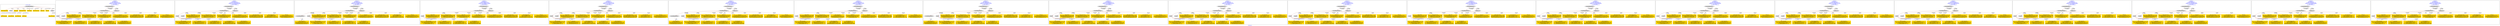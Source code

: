 digraph n0 {
fontcolor="blue"
remincross="true"
label="s02-dma.csv"
subgraph cluster_0 {
label="1-correct model"
n2[style="filled",color="white",fillcolor="lightgray",label="CulturalHeritageObject1"];
n3[shape="plaintext",style="filled",fillcolor="gold",label="Object Earliest Date"];
n4[style="filled",color="white",fillcolor="lightgray",label="Person1"];
n5[shape="plaintext",style="filled",fillcolor="gold",label="dimensions"];
n6[shape="plaintext",style="filled",fillcolor="gold",label="Object Facet Value 1"];
n7[shape="plaintext",style="filled",fillcolor="gold",label="Object Rights"];
n8[shape="plaintext",style="filled",fillcolor="gold",label="Object Link Source"];
n9[shape="plaintext",style="filled",fillcolor="gold",label="Object Title"];
n10[shape="plaintext",style="filled",fillcolor="gold",label="Object ID"];
n11[style="filled",color="white",fillcolor="lightgray",label="Concept1"];
n12[shape="plaintext",style="filled",fillcolor="gold",label="Artist Nationality"];
n13[shape="plaintext",style="filled",fillcolor="gold",label="Artist Birth Date"];
n14[shape="plaintext",style="filled",fillcolor="gold",label="Artist Death Date"];
n15[shape="plaintext",style="filled",fillcolor="gold",label="Artist Name"];
n16[shape="plaintext",style="filled",fillcolor="gold",label="Object Work Type"];
}
subgraph cluster_1 {
label="candidate 0\nlink coherence:1.0\nnode coherence:1.0\nconfidence:0.5356703227579617\nmapping score:0.6230012186970983\ncost:15.9997\n-precision:0.62-recall:0.71"
n18[style="filled",color="white",fillcolor="lightgray",label="CulturalHeritageObject1"];
n19[style="filled",color="white",fillcolor="lightgray",label="Person1"];
n20[style="filled",color="white",fillcolor="lightgray",label="Concept1"];
n21[style="filled",color="white",fillcolor="lightgray",label="EuropeanaAggregation1"];
n22[style="filled",color="white",fillcolor="lightgray",label="WebResource1"];
n23[shape="plaintext",style="filled",fillcolor="gold",label="Object Rights\n[CulturalHeritageObject,provenance,0.607]\n[CulturalHeritageObject,description,0.167]\n[Person,biographicalInformation,0.115]\n[WebResource,classLink,0.112]"];
n24[shape="plaintext",style="filled",fillcolor="gold",label="Object Link Source\n[CulturalHeritageObject,provenance,0.445]\n[CulturalHeritageObject,rightsHolder,0.242]\n[WebResource,classLink,0.166]\n[CulturalHeritageObject,description,0.147]"];
n25[shape="plaintext",style="filled",fillcolor="gold",label="Artist Nationality\n[Person,countryAssociatedWithThePerson,0.733]\n[CulturalHeritageObject,provenance,0.105]\n[Concept,prefLabel,0.097]\n[CulturalHeritageObject,title,0.064]"];
n26[shape="plaintext",style="filled",fillcolor="gold",label="Object ID\n[WebResource,classLink,0.454]\n[Person,biographicalInformation,0.268]\n[CulturalHeritageObject,provenance,0.172]\n[Person,nameOfThePerson,0.107]"];
n27[shape="plaintext",style="filled",fillcolor="gold",label="Artist Name\n[Person,nameOfThePerson,0.511]\n[CulturalHeritageObject,provenance,0.182]\n[Document,classLink,0.172]\n[CulturalHeritageObject,description,0.134]"];
n28[shape="plaintext",style="filled",fillcolor="gold",label="Artist Death Date\n[Person,dateOfDeath,0.459]\n[CulturalHeritageObject,created,0.283]\n[Person,dateOfBirth,0.193]\n[CulturalHeritageObject,provenance,0.065]"];
n29[shape="plaintext",style="filled",fillcolor="gold",label="Artist Birth Date\n[Person,dateOfBirth,0.476]\n[Person,dateOfDeath,0.273]\n[CulturalHeritageObject,created,0.216]\n[Person,biographicalInformation,0.036]"];
n30[shape="plaintext",style="filled",fillcolor="gold",label="Object Title\n[CulturalHeritageObject,description,0.404]\n[CulturalHeritageObject,title,0.296]\n[Person,biographicalInformation,0.207]\n[Concept,prefLabel,0.094]"];
n31[shape="plaintext",style="filled",fillcolor="gold",label="dimensions\n[CulturalHeritageObject,extent,0.832]\n[CulturalHeritageObject,provenance,0.068]\n[CulturalHeritageObject,accessionNumber,0.059]\n[CulturalHeritageObject,medium,0.041]"];
n32[shape="plaintext",style="filled",fillcolor="gold",label="Object Work Type\n[Concept,prefLabel,0.387]\n[Person,biographicalInformation,0.341]\n[CulturalHeritageObject,description,0.186]\n[CulturalHeritageObject,title,0.087]"];
n33[shape="plaintext",style="filled",fillcolor="gold",label="Object Facet Value 1\n[CulturalHeritageObject,medium,0.826]\n[CulturalHeritageObject,description,0.066]\n[CulturalHeritageObject,provenance,0.058]\n[Person,biographicalInformation,0.051]"];
n34[shape="plaintext",style="filled",fillcolor="gold",label="Object Earliest Date\n[Person,dateOfBirth,0.333]\n[Person,dateOfDeath,0.331]\n[CulturalHeritageObject,created,0.295]\n[CulturalHeritageObject,provenance,0.041]"];
}
subgraph cluster_2 {
label="candidate 1\nlink coherence:1.0\nnode coherence:1.0\nconfidence:0.5267035360960365\nmapping score:0.6200122898097898\ncost:15.99969\n-precision:0.75-recall:0.86"
n36[style="filled",color="white",fillcolor="lightgray",label="CulturalHeritageObject1"];
n37[style="filled",color="white",fillcolor="lightgray",label="Person1"];
n38[style="filled",color="white",fillcolor="lightgray",label="Concept1"];
n39[style="filled",color="white",fillcolor="lightgray",label="EuropeanaAggregation1"];
n40[style="filled",color="white",fillcolor="lightgray",label="WebResource1"];
n41[shape="plaintext",style="filled",fillcolor="gold",label="Object Rights\n[CulturalHeritageObject,provenance,0.607]\n[CulturalHeritageObject,description,0.167]\n[Person,biographicalInformation,0.115]\n[WebResource,classLink,0.112]"];
n42[shape="plaintext",style="filled",fillcolor="gold",label="Object Link Source\n[CulturalHeritageObject,provenance,0.445]\n[CulturalHeritageObject,rightsHolder,0.242]\n[WebResource,classLink,0.166]\n[CulturalHeritageObject,description,0.147]"];
n43[shape="plaintext",style="filled",fillcolor="gold",label="Artist Nationality\n[Person,countryAssociatedWithThePerson,0.733]\n[CulturalHeritageObject,provenance,0.105]\n[Concept,prefLabel,0.097]\n[CulturalHeritageObject,title,0.064]"];
n44[shape="plaintext",style="filled",fillcolor="gold",label="Object Title\n[CulturalHeritageObject,description,0.404]\n[CulturalHeritageObject,title,0.296]\n[Person,biographicalInformation,0.207]\n[Concept,prefLabel,0.094]"];
n45[shape="plaintext",style="filled",fillcolor="gold",label="Object ID\n[WebResource,classLink,0.454]\n[Person,biographicalInformation,0.268]\n[CulturalHeritageObject,provenance,0.172]\n[Person,nameOfThePerson,0.107]"];
n46[shape="plaintext",style="filled",fillcolor="gold",label="Artist Name\n[Person,nameOfThePerson,0.511]\n[CulturalHeritageObject,provenance,0.182]\n[Document,classLink,0.172]\n[CulturalHeritageObject,description,0.134]"];
n47[shape="plaintext",style="filled",fillcolor="gold",label="Artist Death Date\n[Person,dateOfDeath,0.459]\n[CulturalHeritageObject,created,0.283]\n[Person,dateOfBirth,0.193]\n[CulturalHeritageObject,provenance,0.065]"];
n48[shape="plaintext",style="filled",fillcolor="gold",label="Artist Birth Date\n[Person,dateOfBirth,0.476]\n[Person,dateOfDeath,0.273]\n[CulturalHeritageObject,created,0.216]\n[Person,biographicalInformation,0.036]"];
n49[shape="plaintext",style="filled",fillcolor="gold",label="dimensions\n[CulturalHeritageObject,extent,0.832]\n[CulturalHeritageObject,provenance,0.068]\n[CulturalHeritageObject,accessionNumber,0.059]\n[CulturalHeritageObject,medium,0.041]"];
n50[shape="plaintext",style="filled",fillcolor="gold",label="Object Work Type\n[Concept,prefLabel,0.387]\n[Person,biographicalInformation,0.341]\n[CulturalHeritageObject,description,0.186]\n[CulturalHeritageObject,title,0.087]"];
n51[shape="plaintext",style="filled",fillcolor="gold",label="Object Facet Value 1\n[CulturalHeritageObject,medium,0.826]\n[CulturalHeritageObject,description,0.066]\n[CulturalHeritageObject,provenance,0.058]\n[Person,biographicalInformation,0.051]"];
n52[shape="plaintext",style="filled",fillcolor="gold",label="Object Earliest Date\n[Person,dateOfBirth,0.333]\n[Person,dateOfDeath,0.331]\n[CulturalHeritageObject,created,0.295]\n[CulturalHeritageObject,provenance,0.041]"];
}
subgraph cluster_3 {
label="candidate 10\nlink coherence:1.0\nnode coherence:1.0\nconfidence:0.5106728460149087\nmapping score:0.6146687264494141\ncost:15.99971\n-precision:0.56-recall:0.64"
n54[style="filled",color="white",fillcolor="lightgray",label="CulturalHeritageObject1"];
n55[style="filled",color="white",fillcolor="lightgray",label="CulturalHeritageObject2"];
n56[style="filled",color="white",fillcolor="lightgray",label="Person1"];
n57[style="filled",color="white",fillcolor="lightgray",label="EuropeanaAggregation1"];
n58[style="filled",color="white",fillcolor="lightgray",label="WebResource1"];
n59[shape="plaintext",style="filled",fillcolor="gold",label="Object Rights\n[CulturalHeritageObject,provenance,0.607]\n[CulturalHeritageObject,description,0.167]\n[Person,biographicalInformation,0.115]\n[WebResource,classLink,0.112]"];
n60[shape="plaintext",style="filled",fillcolor="gold",label="Object Link Source\n[CulturalHeritageObject,provenance,0.445]\n[CulturalHeritageObject,rightsHolder,0.242]\n[WebResource,classLink,0.166]\n[CulturalHeritageObject,description,0.147]"];
n61[shape="plaintext",style="filled",fillcolor="gold",label="Artist Nationality\n[Person,countryAssociatedWithThePerson,0.733]\n[CulturalHeritageObject,provenance,0.105]\n[Concept,prefLabel,0.097]\n[CulturalHeritageObject,title,0.064]"];
n62[shape="plaintext",style="filled",fillcolor="gold",label="Object ID\n[WebResource,classLink,0.454]\n[Person,biographicalInformation,0.268]\n[CulturalHeritageObject,provenance,0.172]\n[Person,nameOfThePerson,0.107]"];
n63[shape="plaintext",style="filled",fillcolor="gold",label="Artist Name\n[Person,nameOfThePerson,0.511]\n[CulturalHeritageObject,provenance,0.182]\n[Document,classLink,0.172]\n[CulturalHeritageObject,description,0.134]"];
n64[shape="plaintext",style="filled",fillcolor="gold",label="Artist Death Date\n[Person,dateOfDeath,0.459]\n[CulturalHeritageObject,created,0.283]\n[Person,dateOfBirth,0.193]\n[CulturalHeritageObject,provenance,0.065]"];
n65[shape="plaintext",style="filled",fillcolor="gold",label="Artist Birth Date\n[Person,dateOfBirth,0.476]\n[Person,dateOfDeath,0.273]\n[CulturalHeritageObject,created,0.216]\n[Person,biographicalInformation,0.036]"];
n66[shape="plaintext",style="filled",fillcolor="gold",label="Object Title\n[CulturalHeritageObject,description,0.404]\n[CulturalHeritageObject,title,0.296]\n[Person,biographicalInformation,0.207]\n[Concept,prefLabel,0.094]"];
n67[shape="plaintext",style="filled",fillcolor="gold",label="dimensions\n[CulturalHeritageObject,extent,0.832]\n[CulturalHeritageObject,provenance,0.068]\n[CulturalHeritageObject,accessionNumber,0.059]\n[CulturalHeritageObject,medium,0.041]"];
n68[shape="plaintext",style="filled",fillcolor="gold",label="Object Facet Value 1\n[CulturalHeritageObject,medium,0.826]\n[CulturalHeritageObject,description,0.066]\n[CulturalHeritageObject,provenance,0.058]\n[Person,biographicalInformation,0.051]"];
n69[shape="plaintext",style="filled",fillcolor="gold",label="Object Work Type\n[Concept,prefLabel,0.387]\n[Person,biographicalInformation,0.341]\n[CulturalHeritageObject,description,0.186]\n[CulturalHeritageObject,title,0.087]"];
n70[shape="plaintext",style="filled",fillcolor="gold",label="Object Earliest Date\n[Person,dateOfBirth,0.333]\n[Person,dateOfDeath,0.331]\n[CulturalHeritageObject,created,0.295]\n[CulturalHeritageObject,provenance,0.041]"];
}
subgraph cluster_4 {
label="candidate 11\nlink coherence:1.0\nnode coherence:1.0\nconfidence:0.50999177346946\nmapping score:0.6283305911564866\ncost:14.99972\n-precision:0.67-recall:0.71"
n72[style="filled",color="white",fillcolor="lightgray",label="CulturalHeritageObject1"];
n73[style="filled",color="white",fillcolor="lightgray",label="Person1"];
n74[style="filled",color="white",fillcolor="lightgray",label="EuropeanaAggregation1"];
n75[style="filled",color="white",fillcolor="lightgray",label="WebResource1"];
n76[shape="plaintext",style="filled",fillcolor="gold",label="Object Rights\n[CulturalHeritageObject,provenance,0.607]\n[CulturalHeritageObject,description,0.167]\n[Person,biographicalInformation,0.115]\n[WebResource,classLink,0.112]"];
n77[shape="plaintext",style="filled",fillcolor="gold",label="Object Link Source\n[CulturalHeritageObject,provenance,0.445]\n[CulturalHeritageObject,rightsHolder,0.242]\n[WebResource,classLink,0.166]\n[CulturalHeritageObject,description,0.147]"];
n78[shape="plaintext",style="filled",fillcolor="gold",label="Artist Nationality\n[Person,countryAssociatedWithThePerson,0.733]\n[CulturalHeritageObject,provenance,0.105]\n[Concept,prefLabel,0.097]\n[CulturalHeritageObject,title,0.064]"];
n79[shape="plaintext",style="filled",fillcolor="gold",label="Object Title\n[CulturalHeritageObject,description,0.404]\n[CulturalHeritageObject,title,0.296]\n[Person,biographicalInformation,0.207]\n[Concept,prefLabel,0.094]"];
n80[shape="plaintext",style="filled",fillcolor="gold",label="Object ID\n[WebResource,classLink,0.454]\n[Person,biographicalInformation,0.268]\n[CulturalHeritageObject,provenance,0.172]\n[Person,nameOfThePerson,0.107]"];
n81[shape="plaintext",style="filled",fillcolor="gold",label="Artist Name\n[Person,nameOfThePerson,0.511]\n[CulturalHeritageObject,provenance,0.182]\n[Document,classLink,0.172]\n[CulturalHeritageObject,description,0.134]"];
n82[shape="plaintext",style="filled",fillcolor="gold",label="Artist Death Date\n[Person,dateOfDeath,0.459]\n[CulturalHeritageObject,created,0.283]\n[Person,dateOfBirth,0.193]\n[CulturalHeritageObject,provenance,0.065]"];
n83[shape="plaintext",style="filled",fillcolor="gold",label="Artist Birth Date\n[Person,dateOfBirth,0.476]\n[Person,dateOfDeath,0.273]\n[CulturalHeritageObject,created,0.216]\n[Person,biographicalInformation,0.036]"];
n84[shape="plaintext",style="filled",fillcolor="gold",label="Object Work Type\n[Concept,prefLabel,0.387]\n[Person,biographicalInformation,0.341]\n[CulturalHeritageObject,description,0.186]\n[CulturalHeritageObject,title,0.087]"];
n85[shape="plaintext",style="filled",fillcolor="gold",label="dimensions\n[CulturalHeritageObject,extent,0.832]\n[CulturalHeritageObject,provenance,0.068]\n[CulturalHeritageObject,accessionNumber,0.059]\n[CulturalHeritageObject,medium,0.041]"];
n86[shape="plaintext",style="filled",fillcolor="gold",label="Object Facet Value 1\n[CulturalHeritageObject,medium,0.826]\n[CulturalHeritageObject,description,0.066]\n[CulturalHeritageObject,provenance,0.058]\n[Person,biographicalInformation,0.051]"];
n87[shape="plaintext",style="filled",fillcolor="gold",label="Object Earliest Date\n[Person,dateOfBirth,0.333]\n[Person,dateOfDeath,0.331]\n[CulturalHeritageObject,created,0.295]\n[CulturalHeritageObject,provenance,0.041]"];
}
subgraph cluster_5 {
label="candidate 12\nlink coherence:1.0\nnode coherence:1.0\nconfidence:0.5072367230533278\nmapping score:0.613523352128887\ncost:15.9997\n-precision:0.44-recall:0.5"
n89[style="filled",color="white",fillcolor="lightgray",label="CulturalHeritageObject1"];
n90[style="filled",color="white",fillcolor="lightgray",label="Person1"];
n91[style="filled",color="white",fillcolor="lightgray",label="Concept1"];
n92[style="filled",color="white",fillcolor="lightgray",label="EuropeanaAggregation1"];
n93[style="filled",color="white",fillcolor="lightgray",label="WebResource1"];
n94[shape="plaintext",style="filled",fillcolor="gold",label="Object Rights\n[CulturalHeritageObject,provenance,0.607]\n[CulturalHeritageObject,description,0.167]\n[Person,biographicalInformation,0.115]\n[WebResource,classLink,0.112]"];
n95[shape="plaintext",style="filled",fillcolor="gold",label="Object Link Source\n[CulturalHeritageObject,provenance,0.445]\n[CulturalHeritageObject,rightsHolder,0.242]\n[WebResource,classLink,0.166]\n[CulturalHeritageObject,description,0.147]"];
n96[shape="plaintext",style="filled",fillcolor="gold",label="Artist Nationality\n[Person,countryAssociatedWithThePerson,0.733]\n[CulturalHeritageObject,provenance,0.105]\n[Concept,prefLabel,0.097]\n[CulturalHeritageObject,title,0.064]"];
n97[shape="plaintext",style="filled",fillcolor="gold",label="Object ID\n[WebResource,classLink,0.454]\n[Person,biographicalInformation,0.268]\n[CulturalHeritageObject,provenance,0.172]\n[Person,nameOfThePerson,0.107]"];
n98[shape="plaintext",style="filled",fillcolor="gold",label="Artist Name\n[Person,nameOfThePerson,0.511]\n[CulturalHeritageObject,provenance,0.182]\n[Document,classLink,0.172]\n[CulturalHeritageObject,description,0.134]"];
n99[shape="plaintext",style="filled",fillcolor="gold",label="Object Earliest Date\n[Person,dateOfBirth,0.333]\n[Person,dateOfDeath,0.331]\n[CulturalHeritageObject,created,0.295]\n[CulturalHeritageObject,provenance,0.041]"];
n100[shape="plaintext",style="filled",fillcolor="gold",label="Artist Birth Date\n[Person,dateOfBirth,0.476]\n[Person,dateOfDeath,0.273]\n[CulturalHeritageObject,created,0.216]\n[Person,biographicalInformation,0.036]"];
n101[shape="plaintext",style="filled",fillcolor="gold",label="Object Title\n[CulturalHeritageObject,description,0.404]\n[CulturalHeritageObject,title,0.296]\n[Person,biographicalInformation,0.207]\n[Concept,prefLabel,0.094]"];
n102[shape="plaintext",style="filled",fillcolor="gold",label="dimensions\n[CulturalHeritageObject,extent,0.832]\n[CulturalHeritageObject,provenance,0.068]\n[CulturalHeritageObject,accessionNumber,0.059]\n[CulturalHeritageObject,medium,0.041]"];
n103[shape="plaintext",style="filled",fillcolor="gold",label="Object Work Type\n[Concept,prefLabel,0.387]\n[Person,biographicalInformation,0.341]\n[CulturalHeritageObject,description,0.186]\n[CulturalHeritageObject,title,0.087]"];
n104[shape="plaintext",style="filled",fillcolor="gold",label="Object Facet Value 1\n[CulturalHeritageObject,medium,0.826]\n[CulturalHeritageObject,description,0.066]\n[CulturalHeritageObject,provenance,0.058]\n[Person,biographicalInformation,0.051]"];
n105[shape="plaintext",style="filled",fillcolor="gold",label="Artist Death Date\n[Person,dateOfDeath,0.459]\n[CulturalHeritageObject,created,0.283]\n[Person,dateOfBirth,0.193]\n[CulturalHeritageObject,provenance,0.065]"];
}
subgraph cluster_6 {
label="candidate 13\nlink coherence:1.0\nnode coherence:1.0\nconfidence:0.5017060593529835\nmapping score:0.6116797975621056\ncost:15.99971\n-precision:0.62-recall:0.71"
n107[style="filled",color="white",fillcolor="lightgray",label="CulturalHeritageObject1"];
n108[style="filled",color="white",fillcolor="lightgray",label="CulturalHeritageObject2"];
n109[style="filled",color="white",fillcolor="lightgray",label="Person1"];
n110[style="filled",color="white",fillcolor="lightgray",label="EuropeanaAggregation1"];
n111[style="filled",color="white",fillcolor="lightgray",label="WebResource1"];
n112[shape="plaintext",style="filled",fillcolor="gold",label="Object Rights\n[CulturalHeritageObject,provenance,0.607]\n[CulturalHeritageObject,description,0.167]\n[Person,biographicalInformation,0.115]\n[WebResource,classLink,0.112]"];
n113[shape="plaintext",style="filled",fillcolor="gold",label="Object Link Source\n[CulturalHeritageObject,provenance,0.445]\n[CulturalHeritageObject,rightsHolder,0.242]\n[WebResource,classLink,0.166]\n[CulturalHeritageObject,description,0.147]"];
n114[shape="plaintext",style="filled",fillcolor="gold",label="Artist Nationality\n[Person,countryAssociatedWithThePerson,0.733]\n[CulturalHeritageObject,provenance,0.105]\n[Concept,prefLabel,0.097]\n[CulturalHeritageObject,title,0.064]"];
n115[shape="plaintext",style="filled",fillcolor="gold",label="Object Title\n[CulturalHeritageObject,description,0.404]\n[CulturalHeritageObject,title,0.296]\n[Person,biographicalInformation,0.207]\n[Concept,prefLabel,0.094]"];
n116[shape="plaintext",style="filled",fillcolor="gold",label="Object ID\n[WebResource,classLink,0.454]\n[Person,biographicalInformation,0.268]\n[CulturalHeritageObject,provenance,0.172]\n[Person,nameOfThePerson,0.107]"];
n117[shape="plaintext",style="filled",fillcolor="gold",label="Artist Name\n[Person,nameOfThePerson,0.511]\n[CulturalHeritageObject,provenance,0.182]\n[Document,classLink,0.172]\n[CulturalHeritageObject,description,0.134]"];
n118[shape="plaintext",style="filled",fillcolor="gold",label="Artist Death Date\n[Person,dateOfDeath,0.459]\n[CulturalHeritageObject,created,0.283]\n[Person,dateOfBirth,0.193]\n[CulturalHeritageObject,provenance,0.065]"];
n119[shape="plaintext",style="filled",fillcolor="gold",label="Artist Birth Date\n[Person,dateOfBirth,0.476]\n[Person,dateOfDeath,0.273]\n[CulturalHeritageObject,created,0.216]\n[Person,biographicalInformation,0.036]"];
n120[shape="plaintext",style="filled",fillcolor="gold",label="dimensions\n[CulturalHeritageObject,extent,0.832]\n[CulturalHeritageObject,provenance,0.068]\n[CulturalHeritageObject,accessionNumber,0.059]\n[CulturalHeritageObject,medium,0.041]"];
n121[shape="plaintext",style="filled",fillcolor="gold",label="Object Facet Value 1\n[CulturalHeritageObject,medium,0.826]\n[CulturalHeritageObject,description,0.066]\n[CulturalHeritageObject,provenance,0.058]\n[Person,biographicalInformation,0.051]"];
n122[shape="plaintext",style="filled",fillcolor="gold",label="Object Work Type\n[Concept,prefLabel,0.387]\n[Person,biographicalInformation,0.341]\n[CulturalHeritageObject,description,0.186]\n[CulturalHeritageObject,title,0.087]"];
n123[shape="plaintext",style="filled",fillcolor="gold",label="Object Earliest Date\n[Person,dateOfBirth,0.333]\n[Person,dateOfDeath,0.331]\n[CulturalHeritageObject,created,0.295]\n[CulturalHeritageObject,provenance,0.041]"];
}
subgraph cluster_7 {
label="candidate 14\nlink coherence:1.0\nnode coherence:1.0\nconfidence:0.4989443930507213\nmapping score:0.6246481310169071\ncost:14.99972\n-precision:0.47-recall:0.5"
n125[style="filled",color="white",fillcolor="lightgray",label="CulturalHeritageObject1"];
n126[style="filled",color="white",fillcolor="lightgray",label="Person1"];
n127[style="filled",color="white",fillcolor="lightgray",label="EuropeanaAggregation1"];
n128[style="filled",color="white",fillcolor="lightgray",label="WebResource1"];
n129[shape="plaintext",style="filled",fillcolor="gold",label="Object Rights\n[CulturalHeritageObject,provenance,0.607]\n[CulturalHeritageObject,description,0.167]\n[Person,biographicalInformation,0.115]\n[WebResource,classLink,0.112]"];
n130[shape="plaintext",style="filled",fillcolor="gold",label="Object Link Source\n[CulturalHeritageObject,provenance,0.445]\n[CulturalHeritageObject,rightsHolder,0.242]\n[WebResource,classLink,0.166]\n[CulturalHeritageObject,description,0.147]"];
n131[shape="plaintext",style="filled",fillcolor="gold",label="Object Work Type\n[Concept,prefLabel,0.387]\n[Person,biographicalInformation,0.341]\n[CulturalHeritageObject,description,0.186]\n[CulturalHeritageObject,title,0.087]"];
n132[shape="plaintext",style="filled",fillcolor="gold",label="Artist Nationality\n[Person,countryAssociatedWithThePerson,0.733]\n[CulturalHeritageObject,provenance,0.105]\n[Concept,prefLabel,0.097]\n[CulturalHeritageObject,title,0.064]"];
n133[shape="plaintext",style="filled",fillcolor="gold",label="Object ID\n[WebResource,classLink,0.454]\n[Person,biographicalInformation,0.268]\n[CulturalHeritageObject,provenance,0.172]\n[Person,nameOfThePerson,0.107]"];
n134[shape="plaintext",style="filled",fillcolor="gold",label="Artist Name\n[Person,nameOfThePerson,0.511]\n[CulturalHeritageObject,provenance,0.182]\n[Document,classLink,0.172]\n[CulturalHeritageObject,description,0.134]"];
n135[shape="plaintext",style="filled",fillcolor="gold",label="Object Earliest Date\n[Person,dateOfBirth,0.333]\n[Person,dateOfDeath,0.331]\n[CulturalHeritageObject,created,0.295]\n[CulturalHeritageObject,provenance,0.041]"];
n136[shape="plaintext",style="filled",fillcolor="gold",label="Artist Birth Date\n[Person,dateOfBirth,0.476]\n[Person,dateOfDeath,0.273]\n[CulturalHeritageObject,created,0.216]\n[Person,biographicalInformation,0.036]"];
n137[shape="plaintext",style="filled",fillcolor="gold",label="Object Title\n[CulturalHeritageObject,description,0.404]\n[CulturalHeritageObject,title,0.296]\n[Person,biographicalInformation,0.207]\n[Concept,prefLabel,0.094]"];
n138[shape="plaintext",style="filled",fillcolor="gold",label="dimensions\n[CulturalHeritageObject,extent,0.832]\n[CulturalHeritageObject,provenance,0.068]\n[CulturalHeritageObject,accessionNumber,0.059]\n[CulturalHeritageObject,medium,0.041]"];
n139[shape="plaintext",style="filled",fillcolor="gold",label="Object Facet Value 1\n[CulturalHeritageObject,medium,0.826]\n[CulturalHeritageObject,description,0.066]\n[CulturalHeritageObject,provenance,0.058]\n[Person,biographicalInformation,0.051]"];
n140[shape="plaintext",style="filled",fillcolor="gold",label="Artist Death Date\n[Person,dateOfDeath,0.459]\n[CulturalHeritageObject,created,0.283]\n[Person,dateOfBirth,0.193]\n[CulturalHeritageObject,provenance,0.065]"];
}
subgraph cluster_8 {
label="candidate 15\nlink coherence:1.0\nnode coherence:1.0\nconfidence:0.4989443930507213\nmapping score:0.6107592421280182\ncost:15.99971\n-precision:0.44-recall:0.5"
n142[style="filled",color="white",fillcolor="lightgray",label="CulturalHeritageObject1"];
n143[style="filled",color="white",fillcolor="lightgray",label="CulturalHeritageObject2"];
n144[style="filled",color="white",fillcolor="lightgray",label="Person1"];
n145[style="filled",color="white",fillcolor="lightgray",label="EuropeanaAggregation1"];
n146[style="filled",color="white",fillcolor="lightgray",label="WebResource1"];
n147[shape="plaintext",style="filled",fillcolor="gold",label="Object Rights\n[CulturalHeritageObject,provenance,0.607]\n[CulturalHeritageObject,description,0.167]\n[Person,biographicalInformation,0.115]\n[WebResource,classLink,0.112]"];
n148[shape="plaintext",style="filled",fillcolor="gold",label="Object Link Source\n[CulturalHeritageObject,provenance,0.445]\n[CulturalHeritageObject,rightsHolder,0.242]\n[WebResource,classLink,0.166]\n[CulturalHeritageObject,description,0.147]"];
n149[shape="plaintext",style="filled",fillcolor="gold",label="Artist Nationality\n[Person,countryAssociatedWithThePerson,0.733]\n[CulturalHeritageObject,provenance,0.105]\n[Concept,prefLabel,0.097]\n[CulturalHeritageObject,title,0.064]"];
n150[shape="plaintext",style="filled",fillcolor="gold",label="Object ID\n[WebResource,classLink,0.454]\n[Person,biographicalInformation,0.268]\n[CulturalHeritageObject,provenance,0.172]\n[Person,nameOfThePerson,0.107]"];
n151[shape="plaintext",style="filled",fillcolor="gold",label="Artist Name\n[Person,nameOfThePerson,0.511]\n[CulturalHeritageObject,provenance,0.182]\n[Document,classLink,0.172]\n[CulturalHeritageObject,description,0.134]"];
n152[shape="plaintext",style="filled",fillcolor="gold",label="Object Earliest Date\n[Person,dateOfBirth,0.333]\n[Person,dateOfDeath,0.331]\n[CulturalHeritageObject,created,0.295]\n[CulturalHeritageObject,provenance,0.041]"];
n153[shape="plaintext",style="filled",fillcolor="gold",label="Artist Birth Date\n[Person,dateOfBirth,0.476]\n[Person,dateOfDeath,0.273]\n[CulturalHeritageObject,created,0.216]\n[Person,biographicalInformation,0.036]"];
n154[shape="plaintext",style="filled",fillcolor="gold",label="Object Title\n[CulturalHeritageObject,description,0.404]\n[CulturalHeritageObject,title,0.296]\n[Person,biographicalInformation,0.207]\n[Concept,prefLabel,0.094]"];
n155[shape="plaintext",style="filled",fillcolor="gold",label="dimensions\n[CulturalHeritageObject,extent,0.832]\n[CulturalHeritageObject,provenance,0.068]\n[CulturalHeritageObject,accessionNumber,0.059]\n[CulturalHeritageObject,medium,0.041]"];
n156[shape="plaintext",style="filled",fillcolor="gold",label="Object Facet Value 1\n[CulturalHeritageObject,medium,0.826]\n[CulturalHeritageObject,description,0.066]\n[CulturalHeritageObject,provenance,0.058]\n[Person,biographicalInformation,0.051]"];
n157[shape="plaintext",style="filled",fillcolor="gold",label="Object Work Type\n[Concept,prefLabel,0.387]\n[Person,biographicalInformation,0.341]\n[CulturalHeritageObject,description,0.186]\n[CulturalHeritageObject,title,0.087]"];
n158[shape="plaintext",style="filled",fillcolor="gold",label="Artist Death Date\n[Person,dateOfDeath,0.459]\n[CulturalHeritageObject,created,0.283]\n[Person,dateOfBirth,0.193]\n[CulturalHeritageObject,provenance,0.065]"];
}
subgraph cluster_9 {
label="candidate 16\nlink coherence:1.0\nnode coherence:1.0\nconfidence:0.4982699363914025\nmapping score:0.6105344232415786\ncost:15.99969\n-precision:0.56-recall:0.64"
n160[style="filled",color="white",fillcolor="lightgray",label="CulturalHeritageObject1"];
n161[style="filled",color="white",fillcolor="lightgray",label="Person1"];
n162[style="filled",color="white",fillcolor="lightgray",label="Concept1"];
n163[style="filled",color="white",fillcolor="lightgray",label="EuropeanaAggregation1"];
n164[style="filled",color="white",fillcolor="lightgray",label="WebResource1"];
n165[shape="plaintext",style="filled",fillcolor="gold",label="Object Rights\n[CulturalHeritageObject,provenance,0.607]\n[CulturalHeritageObject,description,0.167]\n[Person,biographicalInformation,0.115]\n[WebResource,classLink,0.112]"];
n166[shape="plaintext",style="filled",fillcolor="gold",label="Object Link Source\n[CulturalHeritageObject,provenance,0.445]\n[CulturalHeritageObject,rightsHolder,0.242]\n[WebResource,classLink,0.166]\n[CulturalHeritageObject,description,0.147]"];
n167[shape="plaintext",style="filled",fillcolor="gold",label="Artist Nationality\n[Person,countryAssociatedWithThePerson,0.733]\n[CulturalHeritageObject,provenance,0.105]\n[Concept,prefLabel,0.097]\n[CulturalHeritageObject,title,0.064]"];
n168[shape="plaintext",style="filled",fillcolor="gold",label="Object Title\n[CulturalHeritageObject,description,0.404]\n[CulturalHeritageObject,title,0.296]\n[Person,biographicalInformation,0.207]\n[Concept,prefLabel,0.094]"];
n169[shape="plaintext",style="filled",fillcolor="gold",label="Object ID\n[WebResource,classLink,0.454]\n[Person,biographicalInformation,0.268]\n[CulturalHeritageObject,provenance,0.172]\n[Person,nameOfThePerson,0.107]"];
n170[shape="plaintext",style="filled",fillcolor="gold",label="Artist Name\n[Person,nameOfThePerson,0.511]\n[CulturalHeritageObject,provenance,0.182]\n[Document,classLink,0.172]\n[CulturalHeritageObject,description,0.134]"];
n171[shape="plaintext",style="filled",fillcolor="gold",label="Object Earliest Date\n[Person,dateOfBirth,0.333]\n[Person,dateOfDeath,0.331]\n[CulturalHeritageObject,created,0.295]\n[CulturalHeritageObject,provenance,0.041]"];
n172[shape="plaintext",style="filled",fillcolor="gold",label="Artist Birth Date\n[Person,dateOfBirth,0.476]\n[Person,dateOfDeath,0.273]\n[CulturalHeritageObject,created,0.216]\n[Person,biographicalInformation,0.036]"];
n173[shape="plaintext",style="filled",fillcolor="gold",label="dimensions\n[CulturalHeritageObject,extent,0.832]\n[CulturalHeritageObject,provenance,0.068]\n[CulturalHeritageObject,accessionNumber,0.059]\n[CulturalHeritageObject,medium,0.041]"];
n174[shape="plaintext",style="filled",fillcolor="gold",label="Object Work Type\n[Concept,prefLabel,0.387]\n[Person,biographicalInformation,0.341]\n[CulturalHeritageObject,description,0.186]\n[CulturalHeritageObject,title,0.087]"];
n175[shape="plaintext",style="filled",fillcolor="gold",label="Object Facet Value 1\n[CulturalHeritageObject,medium,0.826]\n[CulturalHeritageObject,description,0.066]\n[CulturalHeritageObject,provenance,0.058]\n[Person,biographicalInformation,0.051]"];
n176[shape="plaintext",style="filled",fillcolor="gold",label="Artist Death Date\n[Person,dateOfDeath,0.459]\n[CulturalHeritageObject,created,0.283]\n[Person,dateOfBirth,0.193]\n[CulturalHeritageObject,provenance,0.065]"];
}
subgraph cluster_10 {
label="candidate 17\nlink coherence:1.0\nnode coherence:1.0\nconfidence:0.4982699363914025\nmapping score:0.6105344232415786\ncost:15.9997\n-precision:0.5-recall:0.57"
n178[style="filled",color="white",fillcolor="lightgray",label="CulturalHeritageObject1"];
n179[style="filled",color="white",fillcolor="lightgray",label="Person1"];
n180[style="filled",color="white",fillcolor="lightgray",label="Concept1"];
n181[style="filled",color="white",fillcolor="lightgray",label="EuropeanaAggregation1"];
n182[style="filled",color="white",fillcolor="lightgray",label="WebResource1"];
n183[shape="plaintext",style="filled",fillcolor="gold",label="Object Rights\n[CulturalHeritageObject,provenance,0.607]\n[CulturalHeritageObject,description,0.167]\n[Person,biographicalInformation,0.115]\n[WebResource,classLink,0.112]"];
n184[shape="plaintext",style="filled",fillcolor="gold",label="Object Link Source\n[CulturalHeritageObject,provenance,0.445]\n[CulturalHeritageObject,rightsHolder,0.242]\n[WebResource,classLink,0.166]\n[CulturalHeritageObject,description,0.147]"];
n185[shape="plaintext",style="filled",fillcolor="gold",label="Artist Nationality\n[Person,countryAssociatedWithThePerson,0.733]\n[CulturalHeritageObject,provenance,0.105]\n[Concept,prefLabel,0.097]\n[CulturalHeritageObject,title,0.064]"];
n186[shape="plaintext",style="filled",fillcolor="gold",label="Object Title\n[CulturalHeritageObject,description,0.404]\n[CulturalHeritageObject,title,0.296]\n[Person,biographicalInformation,0.207]\n[Concept,prefLabel,0.094]"];
n187[shape="plaintext",style="filled",fillcolor="gold",label="Object ID\n[WebResource,classLink,0.454]\n[Person,biographicalInformation,0.268]\n[CulturalHeritageObject,provenance,0.172]\n[Person,nameOfThePerson,0.107]"];
n188[shape="plaintext",style="filled",fillcolor="gold",label="Artist Name\n[Person,nameOfThePerson,0.511]\n[CulturalHeritageObject,provenance,0.182]\n[Document,classLink,0.172]\n[CulturalHeritageObject,description,0.134]"];
n189[shape="plaintext",style="filled",fillcolor="gold",label="Object Earliest Date\n[Person,dateOfBirth,0.333]\n[Person,dateOfDeath,0.331]\n[CulturalHeritageObject,created,0.295]\n[CulturalHeritageObject,provenance,0.041]"];
n190[shape="plaintext",style="filled",fillcolor="gold",label="Artist Birth Date\n[Person,dateOfBirth,0.476]\n[Person,dateOfDeath,0.273]\n[CulturalHeritageObject,created,0.216]\n[Person,biographicalInformation,0.036]"];
n191[shape="plaintext",style="filled",fillcolor="gold",label="dimensions\n[CulturalHeritageObject,extent,0.832]\n[CulturalHeritageObject,provenance,0.068]\n[CulturalHeritageObject,accessionNumber,0.059]\n[CulturalHeritageObject,medium,0.041]"];
n192[shape="plaintext",style="filled",fillcolor="gold",label="Object Work Type\n[Concept,prefLabel,0.387]\n[Person,biographicalInformation,0.341]\n[CulturalHeritageObject,description,0.186]\n[CulturalHeritageObject,title,0.087]"];
n193[shape="plaintext",style="filled",fillcolor="gold",label="Object Facet Value 1\n[CulturalHeritageObject,medium,0.826]\n[CulturalHeritageObject,description,0.066]\n[CulturalHeritageObject,provenance,0.058]\n[Person,biographicalInformation,0.051]"];
n194[shape="plaintext",style="filled",fillcolor="gold",label="Artist Death Date\n[Person,dateOfDeath,0.459]\n[CulturalHeritageObject,created,0.283]\n[Person,dateOfBirth,0.193]\n[CulturalHeritageObject,provenance,0.065]"];
}
subgraph cluster_11 {
label="candidate 18\nlink coherence:1.0\nnode coherence:1.0\nconfidence:0.4982699363914025\nmapping score:0.6105344232415786\ncost:15.99977\n-precision:0.56-recall:0.64"
n196[style="filled",color="white",fillcolor="lightgray",label="CulturalHeritageObject1"];
n197[style="filled",color="white",fillcolor="lightgray",label="Person1"];
n198[style="filled",color="white",fillcolor="lightgray",label="Concept1"];
n199[style="filled",color="white",fillcolor="lightgray",label="EuropeanaAggregation1"];
n200[style="filled",color="white",fillcolor="lightgray",label="WebResource2"];
n201[shape="plaintext",style="filled",fillcolor="gold",label="Object Rights\n[CulturalHeritageObject,provenance,0.607]\n[CulturalHeritageObject,description,0.167]\n[Person,biographicalInformation,0.115]\n[WebResource,classLink,0.112]"];
n202[shape="plaintext",style="filled",fillcolor="gold",label="Object Link Source\n[CulturalHeritageObject,provenance,0.445]\n[CulturalHeritageObject,rightsHolder,0.242]\n[WebResource,classLink,0.166]\n[CulturalHeritageObject,description,0.147]"];
n203[shape="plaintext",style="filled",fillcolor="gold",label="Object ID\n[WebResource,classLink,0.454]\n[Person,biographicalInformation,0.268]\n[CulturalHeritageObject,provenance,0.172]\n[Person,nameOfThePerson,0.107]"];
n204[shape="plaintext",style="filled",fillcolor="gold",label="Artist Nationality\n[Person,countryAssociatedWithThePerson,0.733]\n[CulturalHeritageObject,provenance,0.105]\n[Concept,prefLabel,0.097]\n[CulturalHeritageObject,title,0.064]"];
n205[shape="plaintext",style="filled",fillcolor="gold",label="Object Title\n[CulturalHeritageObject,description,0.404]\n[CulturalHeritageObject,title,0.296]\n[Person,biographicalInformation,0.207]\n[Concept,prefLabel,0.094]"];
n206[shape="plaintext",style="filled",fillcolor="gold",label="Artist Name\n[Person,nameOfThePerson,0.511]\n[CulturalHeritageObject,provenance,0.182]\n[Document,classLink,0.172]\n[CulturalHeritageObject,description,0.134]"];
n207[shape="plaintext",style="filled",fillcolor="gold",label="Object Earliest Date\n[Person,dateOfBirth,0.333]\n[Person,dateOfDeath,0.331]\n[CulturalHeritageObject,created,0.295]\n[CulturalHeritageObject,provenance,0.041]"];
n208[shape="plaintext",style="filled",fillcolor="gold",label="Artist Birth Date\n[Person,dateOfBirth,0.476]\n[Person,dateOfDeath,0.273]\n[CulturalHeritageObject,created,0.216]\n[Person,biographicalInformation,0.036]"];
n209[shape="plaintext",style="filled",fillcolor="gold",label="dimensions\n[CulturalHeritageObject,extent,0.832]\n[CulturalHeritageObject,provenance,0.068]\n[CulturalHeritageObject,accessionNumber,0.059]\n[CulturalHeritageObject,medium,0.041]"];
n210[shape="plaintext",style="filled",fillcolor="gold",label="Object Work Type\n[Concept,prefLabel,0.387]\n[Person,biographicalInformation,0.341]\n[CulturalHeritageObject,description,0.186]\n[CulturalHeritageObject,title,0.087]"];
n211[shape="plaintext",style="filled",fillcolor="gold",label="Object Facet Value 1\n[CulturalHeritageObject,medium,0.826]\n[CulturalHeritageObject,description,0.066]\n[CulturalHeritageObject,provenance,0.058]\n[Person,biographicalInformation,0.051]"];
n212[shape="plaintext",style="filled",fillcolor="gold",label="Artist Death Date\n[Person,dateOfDeath,0.459]\n[CulturalHeritageObject,created,0.283]\n[Person,dateOfBirth,0.193]\n[CulturalHeritageObject,provenance,0.065]"];
}
subgraph cluster_12 {
label="candidate 19\nlink coherence:1.0\nnode coherence:1.0\nconfidence:0.4982633205052725\nmapping score:0.6244211068350908\ncost:14.99972\n-precision:0.53-recall:0.57"
n214[style="filled",color="white",fillcolor="lightgray",label="CulturalHeritageObject1"];
n215[style="filled",color="white",fillcolor="lightgray",label="Person1"];
n216[style="filled",color="white",fillcolor="lightgray",label="EuropeanaAggregation1"];
n217[style="filled",color="white",fillcolor="lightgray",label="WebResource1"];
n218[shape="plaintext",style="filled",fillcolor="gold",label="Object Rights\n[CulturalHeritageObject,provenance,0.607]\n[CulturalHeritageObject,description,0.167]\n[Person,biographicalInformation,0.115]\n[WebResource,classLink,0.112]"];
n219[shape="plaintext",style="filled",fillcolor="gold",label="Object Link Source\n[CulturalHeritageObject,provenance,0.445]\n[CulturalHeritageObject,rightsHolder,0.242]\n[WebResource,classLink,0.166]\n[CulturalHeritageObject,description,0.147]"];
n220[shape="plaintext",style="filled",fillcolor="gold",label="Artist Nationality\n[Person,countryAssociatedWithThePerson,0.733]\n[CulturalHeritageObject,provenance,0.105]\n[Concept,prefLabel,0.097]\n[CulturalHeritageObject,title,0.064]"];
n221[shape="plaintext",style="filled",fillcolor="gold",label="Object Title\n[CulturalHeritageObject,description,0.404]\n[CulturalHeritageObject,title,0.296]\n[Person,biographicalInformation,0.207]\n[Concept,prefLabel,0.094]"];
n222[shape="plaintext",style="filled",fillcolor="gold",label="Object ID\n[WebResource,classLink,0.454]\n[Person,biographicalInformation,0.268]\n[CulturalHeritageObject,provenance,0.172]\n[Person,nameOfThePerson,0.107]"];
n223[shape="plaintext",style="filled",fillcolor="gold",label="Artist Name\n[Person,nameOfThePerson,0.511]\n[CulturalHeritageObject,provenance,0.182]\n[Document,classLink,0.172]\n[CulturalHeritageObject,description,0.134]"];
n224[shape="plaintext",style="filled",fillcolor="gold",label="Object Earliest Date\n[Person,dateOfBirth,0.333]\n[Person,dateOfDeath,0.331]\n[CulturalHeritageObject,created,0.295]\n[CulturalHeritageObject,provenance,0.041]"];
n225[shape="plaintext",style="filled",fillcolor="gold",label="Artist Birth Date\n[Person,dateOfBirth,0.476]\n[Person,dateOfDeath,0.273]\n[CulturalHeritageObject,created,0.216]\n[Person,biographicalInformation,0.036]"];
n226[shape="plaintext",style="filled",fillcolor="gold",label="Object Work Type\n[Concept,prefLabel,0.387]\n[Person,biographicalInformation,0.341]\n[CulturalHeritageObject,description,0.186]\n[CulturalHeritageObject,title,0.087]"];
n227[shape="plaintext",style="filled",fillcolor="gold",label="dimensions\n[CulturalHeritageObject,extent,0.832]\n[CulturalHeritageObject,provenance,0.068]\n[CulturalHeritageObject,accessionNumber,0.059]\n[CulturalHeritageObject,medium,0.041]"];
n228[shape="plaintext",style="filled",fillcolor="gold",label="Object Facet Value 1\n[CulturalHeritageObject,medium,0.826]\n[CulturalHeritageObject,description,0.066]\n[CulturalHeritageObject,provenance,0.058]\n[Person,biographicalInformation,0.051]"];
n229[shape="plaintext",style="filled",fillcolor="gold",label="Artist Death Date\n[Person,dateOfDeath,0.459]\n[CulturalHeritageObject,created,0.283]\n[Person,dateOfBirth,0.193]\n[CulturalHeritageObject,provenance,0.065]"];
}
subgraph cluster_13 {
label="candidate 2\nlink coherence:1.0\nnode coherence:1.0\nconfidence:0.5267035360960365\nmapping score:0.6200122898097898\ncost:15.9997\n-precision:0.69-recall:0.79"
n231[style="filled",color="white",fillcolor="lightgray",label="CulturalHeritageObject1"];
n232[style="filled",color="white",fillcolor="lightgray",label="Person1"];
n233[style="filled",color="white",fillcolor="lightgray",label="Concept1"];
n234[style="filled",color="white",fillcolor="lightgray",label="EuropeanaAggregation1"];
n235[style="filled",color="white",fillcolor="lightgray",label="WebResource1"];
n236[shape="plaintext",style="filled",fillcolor="gold",label="Object Rights\n[CulturalHeritageObject,provenance,0.607]\n[CulturalHeritageObject,description,0.167]\n[Person,biographicalInformation,0.115]\n[WebResource,classLink,0.112]"];
n237[shape="plaintext",style="filled",fillcolor="gold",label="Object Link Source\n[CulturalHeritageObject,provenance,0.445]\n[CulturalHeritageObject,rightsHolder,0.242]\n[WebResource,classLink,0.166]\n[CulturalHeritageObject,description,0.147]"];
n238[shape="plaintext",style="filled",fillcolor="gold",label="Artist Nationality\n[Person,countryAssociatedWithThePerson,0.733]\n[CulturalHeritageObject,provenance,0.105]\n[Concept,prefLabel,0.097]\n[CulturalHeritageObject,title,0.064]"];
n239[shape="plaintext",style="filled",fillcolor="gold",label="Object Title\n[CulturalHeritageObject,description,0.404]\n[CulturalHeritageObject,title,0.296]\n[Person,biographicalInformation,0.207]\n[Concept,prefLabel,0.094]"];
n240[shape="plaintext",style="filled",fillcolor="gold",label="Object ID\n[WebResource,classLink,0.454]\n[Person,biographicalInformation,0.268]\n[CulturalHeritageObject,provenance,0.172]\n[Person,nameOfThePerson,0.107]"];
n241[shape="plaintext",style="filled",fillcolor="gold",label="Artist Name\n[Person,nameOfThePerson,0.511]\n[CulturalHeritageObject,provenance,0.182]\n[Document,classLink,0.172]\n[CulturalHeritageObject,description,0.134]"];
n242[shape="plaintext",style="filled",fillcolor="gold",label="Artist Death Date\n[Person,dateOfDeath,0.459]\n[CulturalHeritageObject,created,0.283]\n[Person,dateOfBirth,0.193]\n[CulturalHeritageObject,provenance,0.065]"];
n243[shape="plaintext",style="filled",fillcolor="gold",label="Artist Birth Date\n[Person,dateOfBirth,0.476]\n[Person,dateOfDeath,0.273]\n[CulturalHeritageObject,created,0.216]\n[Person,biographicalInformation,0.036]"];
n244[shape="plaintext",style="filled",fillcolor="gold",label="dimensions\n[CulturalHeritageObject,extent,0.832]\n[CulturalHeritageObject,provenance,0.068]\n[CulturalHeritageObject,accessionNumber,0.059]\n[CulturalHeritageObject,medium,0.041]"];
n245[shape="plaintext",style="filled",fillcolor="gold",label="Object Work Type\n[Concept,prefLabel,0.387]\n[Person,biographicalInformation,0.341]\n[CulturalHeritageObject,description,0.186]\n[CulturalHeritageObject,title,0.087]"];
n246[shape="plaintext",style="filled",fillcolor="gold",label="Object Facet Value 1\n[CulturalHeritageObject,medium,0.826]\n[CulturalHeritageObject,description,0.066]\n[CulturalHeritageObject,provenance,0.058]\n[Person,biographicalInformation,0.051]"];
n247[shape="plaintext",style="filled",fillcolor="gold",label="Object Earliest Date\n[Person,dateOfBirth,0.333]\n[Person,dateOfDeath,0.331]\n[CulturalHeritageObject,created,0.295]\n[CulturalHeritageObject,provenance,0.041]"];
}
subgraph cluster_14 {
label="candidate 3\nlink coherence:1.0\nnode coherence:1.0\nconfidence:0.5267035360960365\nmapping score:0.6200122898097898\ncost:15.99977\n-precision:0.75-recall:0.86"
n249[style="filled",color="white",fillcolor="lightgray",label="CulturalHeritageObject1"];
n250[style="filled",color="white",fillcolor="lightgray",label="Person1"];
n251[style="filled",color="white",fillcolor="lightgray",label="Concept1"];
n252[style="filled",color="white",fillcolor="lightgray",label="EuropeanaAggregation1"];
n253[style="filled",color="white",fillcolor="lightgray",label="WebResource2"];
n254[shape="plaintext",style="filled",fillcolor="gold",label="Object Rights\n[CulturalHeritageObject,provenance,0.607]\n[CulturalHeritageObject,description,0.167]\n[Person,biographicalInformation,0.115]\n[WebResource,classLink,0.112]"];
n255[shape="plaintext",style="filled",fillcolor="gold",label="Object Link Source\n[CulturalHeritageObject,provenance,0.445]\n[CulturalHeritageObject,rightsHolder,0.242]\n[WebResource,classLink,0.166]\n[CulturalHeritageObject,description,0.147]"];
n256[shape="plaintext",style="filled",fillcolor="gold",label="Object ID\n[WebResource,classLink,0.454]\n[Person,biographicalInformation,0.268]\n[CulturalHeritageObject,provenance,0.172]\n[Person,nameOfThePerson,0.107]"];
n257[shape="plaintext",style="filled",fillcolor="gold",label="Artist Nationality\n[Person,countryAssociatedWithThePerson,0.733]\n[CulturalHeritageObject,provenance,0.105]\n[Concept,prefLabel,0.097]\n[CulturalHeritageObject,title,0.064]"];
n258[shape="plaintext",style="filled",fillcolor="gold",label="Object Title\n[CulturalHeritageObject,description,0.404]\n[CulturalHeritageObject,title,0.296]\n[Person,biographicalInformation,0.207]\n[Concept,prefLabel,0.094]"];
n259[shape="plaintext",style="filled",fillcolor="gold",label="Artist Name\n[Person,nameOfThePerson,0.511]\n[CulturalHeritageObject,provenance,0.182]\n[Document,classLink,0.172]\n[CulturalHeritageObject,description,0.134]"];
n260[shape="plaintext",style="filled",fillcolor="gold",label="Artist Death Date\n[Person,dateOfDeath,0.459]\n[CulturalHeritageObject,created,0.283]\n[Person,dateOfBirth,0.193]\n[CulturalHeritageObject,provenance,0.065]"];
n261[shape="plaintext",style="filled",fillcolor="gold",label="Artist Birth Date\n[Person,dateOfBirth,0.476]\n[Person,dateOfDeath,0.273]\n[CulturalHeritageObject,created,0.216]\n[Person,biographicalInformation,0.036]"];
n262[shape="plaintext",style="filled",fillcolor="gold",label="dimensions\n[CulturalHeritageObject,extent,0.832]\n[CulturalHeritageObject,provenance,0.068]\n[CulturalHeritageObject,accessionNumber,0.059]\n[CulturalHeritageObject,medium,0.041]"];
n263[shape="plaintext",style="filled",fillcolor="gold",label="Object Work Type\n[Concept,prefLabel,0.387]\n[Person,biographicalInformation,0.341]\n[CulturalHeritageObject,description,0.186]\n[CulturalHeritageObject,title,0.087]"];
n264[shape="plaintext",style="filled",fillcolor="gold",label="Object Facet Value 1\n[CulturalHeritageObject,medium,0.826]\n[CulturalHeritageObject,description,0.066]\n[CulturalHeritageObject,provenance,0.058]\n[Person,biographicalInformation,0.051]"];
n265[shape="plaintext",style="filled",fillcolor="gold",label="Object Earliest Date\n[Person,dateOfBirth,0.333]\n[Person,dateOfDeath,0.331]\n[CulturalHeritageObject,created,0.295]\n[CulturalHeritageObject,provenance,0.041]"];
}
subgraph cluster_15 {
label="candidate 4\nlink coherence:1.0\nnode coherence:1.0\nconfidence:0.5239418697937742\nmapping score:0.6190917343757024\ncost:15.9997\n-precision:0.5-recall:0.57"
n267[style="filled",color="white",fillcolor="lightgray",label="CulturalHeritageObject1"];
n268[style="filled",color="white",fillcolor="lightgray",label="Person1"];
n269[style="filled",color="white",fillcolor="lightgray",label="Concept1"];
n270[style="filled",color="white",fillcolor="lightgray",label="EuropeanaAggregation1"];
n271[style="filled",color="white",fillcolor="lightgray",label="WebResource1"];
n272[shape="plaintext",style="filled",fillcolor="gold",label="Object Rights\n[CulturalHeritageObject,provenance,0.607]\n[CulturalHeritageObject,description,0.167]\n[Person,biographicalInformation,0.115]\n[WebResource,classLink,0.112]"];
n273[shape="plaintext",style="filled",fillcolor="gold",label="Object Link Source\n[CulturalHeritageObject,provenance,0.445]\n[CulturalHeritageObject,rightsHolder,0.242]\n[WebResource,classLink,0.166]\n[CulturalHeritageObject,description,0.147]"];
n274[shape="plaintext",style="filled",fillcolor="gold",label="Artist Nationality\n[Person,countryAssociatedWithThePerson,0.733]\n[CulturalHeritageObject,provenance,0.105]\n[Concept,prefLabel,0.097]\n[CulturalHeritageObject,title,0.064]"];
n275[shape="plaintext",style="filled",fillcolor="gold",label="Object ID\n[WebResource,classLink,0.454]\n[Person,biographicalInformation,0.268]\n[CulturalHeritageObject,provenance,0.172]\n[Person,nameOfThePerson,0.107]"];
n276[shape="plaintext",style="filled",fillcolor="gold",label="Artist Name\n[Person,nameOfThePerson,0.511]\n[CulturalHeritageObject,provenance,0.182]\n[Document,classLink,0.172]\n[CulturalHeritageObject,description,0.134]"];
n277[shape="plaintext",style="filled",fillcolor="gold",label="Object Earliest Date\n[Person,dateOfBirth,0.333]\n[Person,dateOfDeath,0.331]\n[CulturalHeritageObject,created,0.295]\n[CulturalHeritageObject,provenance,0.041]"];
n278[shape="plaintext",style="filled",fillcolor="gold",label="Artist Birth Date\n[Person,dateOfBirth,0.476]\n[Person,dateOfDeath,0.273]\n[CulturalHeritageObject,created,0.216]\n[Person,biographicalInformation,0.036]"];
n279[shape="plaintext",style="filled",fillcolor="gold",label="Object Title\n[CulturalHeritageObject,description,0.404]\n[CulturalHeritageObject,title,0.296]\n[Person,biographicalInformation,0.207]\n[Concept,prefLabel,0.094]"];
n280[shape="plaintext",style="filled",fillcolor="gold",label="dimensions\n[CulturalHeritageObject,extent,0.832]\n[CulturalHeritageObject,provenance,0.068]\n[CulturalHeritageObject,accessionNumber,0.059]\n[CulturalHeritageObject,medium,0.041]"];
n281[shape="plaintext",style="filled",fillcolor="gold",label="Object Work Type\n[Concept,prefLabel,0.387]\n[Person,biographicalInformation,0.341]\n[CulturalHeritageObject,description,0.186]\n[CulturalHeritageObject,title,0.087]"];
n282[shape="plaintext",style="filled",fillcolor="gold",label="Object Facet Value 1\n[CulturalHeritageObject,medium,0.826]\n[CulturalHeritageObject,description,0.066]\n[CulturalHeritageObject,provenance,0.058]\n[Person,biographicalInformation,0.051]"];
n283[shape="plaintext",style="filled",fillcolor="gold",label="Artist Death Date\n[Person,dateOfDeath,0.459]\n[CulturalHeritageObject,created,0.283]\n[Person,dateOfBirth,0.193]\n[CulturalHeritageObject,provenance,0.065]"];
}
subgraph cluster_16 {
label="candidate 5\nlink coherence:1.0\nnode coherence:1.0\nconfidence:0.5171728806394045\nmapping score:0.6168354046575792\ncost:15.9997\n-precision:0.5-recall:0.57"
n285[style="filled",color="white",fillcolor="lightgray",label="CulturalHeritageObject1"];
n286[style="filled",color="white",fillcolor="lightgray",label="Person1"];
n287[style="filled",color="white",fillcolor="lightgray",label="Concept1"];
n288[style="filled",color="white",fillcolor="lightgray",label="EuropeanaAggregation1"];
n289[style="filled",color="white",fillcolor="lightgray",label="WebResource1"];
n290[shape="plaintext",style="filled",fillcolor="gold",label="Object Rights\n[CulturalHeritageObject,provenance,0.607]\n[CulturalHeritageObject,description,0.167]\n[Person,biographicalInformation,0.115]\n[WebResource,classLink,0.112]"];
n291[shape="plaintext",style="filled",fillcolor="gold",label="Object Link Source\n[CulturalHeritageObject,provenance,0.445]\n[CulturalHeritageObject,rightsHolder,0.242]\n[WebResource,classLink,0.166]\n[CulturalHeritageObject,description,0.147]"];
n292[shape="plaintext",style="filled",fillcolor="gold",label="Artist Nationality\n[Person,countryAssociatedWithThePerson,0.733]\n[CulturalHeritageObject,provenance,0.105]\n[Concept,prefLabel,0.097]\n[CulturalHeritageObject,title,0.064]"];
n293[shape="plaintext",style="filled",fillcolor="gold",label="Object ID\n[WebResource,classLink,0.454]\n[Person,biographicalInformation,0.268]\n[CulturalHeritageObject,provenance,0.172]\n[Person,nameOfThePerson,0.107]"];
n294[shape="plaintext",style="filled",fillcolor="gold",label="Artist Name\n[Person,nameOfThePerson,0.511]\n[CulturalHeritageObject,provenance,0.182]\n[Document,classLink,0.172]\n[CulturalHeritageObject,description,0.134]"];
n295[shape="plaintext",style="filled",fillcolor="gold",label="Artist Death Date\n[Person,dateOfDeath,0.459]\n[CulturalHeritageObject,created,0.283]\n[Person,dateOfBirth,0.193]\n[CulturalHeritageObject,provenance,0.065]"];
n296[shape="plaintext",style="filled",fillcolor="gold",label="Object Earliest Date\n[Person,dateOfBirth,0.333]\n[Person,dateOfDeath,0.331]\n[CulturalHeritageObject,created,0.295]\n[CulturalHeritageObject,provenance,0.041]"];
n297[shape="plaintext",style="filled",fillcolor="gold",label="Object Title\n[CulturalHeritageObject,description,0.404]\n[CulturalHeritageObject,title,0.296]\n[Person,biographicalInformation,0.207]\n[Concept,prefLabel,0.094]"];
n298[shape="plaintext",style="filled",fillcolor="gold",label="dimensions\n[CulturalHeritageObject,extent,0.832]\n[CulturalHeritageObject,provenance,0.068]\n[CulturalHeritageObject,accessionNumber,0.059]\n[CulturalHeritageObject,medium,0.041]"];
n299[shape="plaintext",style="filled",fillcolor="gold",label="Object Work Type\n[Concept,prefLabel,0.387]\n[Person,biographicalInformation,0.341]\n[CulturalHeritageObject,description,0.186]\n[CulturalHeritageObject,title,0.087]"];
n300[shape="plaintext",style="filled",fillcolor="gold",label="Object Facet Value 1\n[CulturalHeritageObject,medium,0.826]\n[CulturalHeritageObject,description,0.066]\n[CulturalHeritageObject,provenance,0.058]\n[Person,biographicalInformation,0.051]"];
n301[shape="plaintext",style="filled",fillcolor="gold",label="Artist Birth Date\n[Person,dateOfBirth,0.476]\n[Person,dateOfDeath,0.273]\n[CulturalHeritageObject,created,0.216]\n[Person,biographicalInformation,0.036]"];
}
subgraph cluster_17 {
label="candidate 6\nlink coherence:1.0\nnode coherence:1.0\nconfidence:0.514975083131849\nmapping score:0.6161028054883941\ncost:15.99969\n-precision:0.62-recall:0.71"
n303[style="filled",color="white",fillcolor="lightgray",label="CulturalHeritageObject1"];
n304[style="filled",color="white",fillcolor="lightgray",label="Person1"];
n305[style="filled",color="white",fillcolor="lightgray",label="Concept1"];
n306[style="filled",color="white",fillcolor="lightgray",label="EuropeanaAggregation1"];
n307[style="filled",color="white",fillcolor="lightgray",label="WebResource1"];
n308[shape="plaintext",style="filled",fillcolor="gold",label="Object Rights\n[CulturalHeritageObject,provenance,0.607]\n[CulturalHeritageObject,description,0.167]\n[Person,biographicalInformation,0.115]\n[WebResource,classLink,0.112]"];
n309[shape="plaintext",style="filled",fillcolor="gold",label="Object Link Source\n[CulturalHeritageObject,provenance,0.445]\n[CulturalHeritageObject,rightsHolder,0.242]\n[WebResource,classLink,0.166]\n[CulturalHeritageObject,description,0.147]"];
n310[shape="plaintext",style="filled",fillcolor="gold",label="Artist Nationality\n[Person,countryAssociatedWithThePerson,0.733]\n[CulturalHeritageObject,provenance,0.105]\n[Concept,prefLabel,0.097]\n[CulturalHeritageObject,title,0.064]"];
n311[shape="plaintext",style="filled",fillcolor="gold",label="Object Title\n[CulturalHeritageObject,description,0.404]\n[CulturalHeritageObject,title,0.296]\n[Person,biographicalInformation,0.207]\n[Concept,prefLabel,0.094]"];
n312[shape="plaintext",style="filled",fillcolor="gold",label="Object ID\n[WebResource,classLink,0.454]\n[Person,biographicalInformation,0.268]\n[CulturalHeritageObject,provenance,0.172]\n[Person,nameOfThePerson,0.107]"];
n313[shape="plaintext",style="filled",fillcolor="gold",label="Artist Name\n[Person,nameOfThePerson,0.511]\n[CulturalHeritageObject,provenance,0.182]\n[Document,classLink,0.172]\n[CulturalHeritageObject,description,0.134]"];
n314[shape="plaintext",style="filled",fillcolor="gold",label="Object Earliest Date\n[Person,dateOfBirth,0.333]\n[Person,dateOfDeath,0.331]\n[CulturalHeritageObject,created,0.295]\n[CulturalHeritageObject,provenance,0.041]"];
n315[shape="plaintext",style="filled",fillcolor="gold",label="Artist Birth Date\n[Person,dateOfBirth,0.476]\n[Person,dateOfDeath,0.273]\n[CulturalHeritageObject,created,0.216]\n[Person,biographicalInformation,0.036]"];
n316[shape="plaintext",style="filled",fillcolor="gold",label="dimensions\n[CulturalHeritageObject,extent,0.832]\n[CulturalHeritageObject,provenance,0.068]\n[CulturalHeritageObject,accessionNumber,0.059]\n[CulturalHeritageObject,medium,0.041]"];
n317[shape="plaintext",style="filled",fillcolor="gold",label="Object Work Type\n[Concept,prefLabel,0.387]\n[Person,biographicalInformation,0.341]\n[CulturalHeritageObject,description,0.186]\n[CulturalHeritageObject,title,0.087]"];
n318[shape="plaintext",style="filled",fillcolor="gold",label="Object Facet Value 1\n[CulturalHeritageObject,medium,0.826]\n[CulturalHeritageObject,description,0.066]\n[CulturalHeritageObject,provenance,0.058]\n[Person,biographicalInformation,0.051]"];
n319[shape="plaintext",style="filled",fillcolor="gold",label="Artist Death Date\n[Person,dateOfDeath,0.459]\n[CulturalHeritageObject,created,0.283]\n[Person,dateOfBirth,0.193]\n[CulturalHeritageObject,provenance,0.065]"];
}
subgraph cluster_18 {
label="candidate 7\nlink coherence:1.0\nnode coherence:1.0\nconfidence:0.514975083131849\nmapping score:0.6161028054883941\ncost:15.9997\n-precision:0.56-recall:0.64"
n321[style="filled",color="white",fillcolor="lightgray",label="CulturalHeritageObject1"];
n322[style="filled",color="white",fillcolor="lightgray",label="Person1"];
n323[style="filled",color="white",fillcolor="lightgray",label="Concept1"];
n324[style="filled",color="white",fillcolor="lightgray",label="EuropeanaAggregation1"];
n325[style="filled",color="white",fillcolor="lightgray",label="WebResource1"];
n326[shape="plaintext",style="filled",fillcolor="gold",label="Object Rights\n[CulturalHeritageObject,provenance,0.607]\n[CulturalHeritageObject,description,0.167]\n[Person,biographicalInformation,0.115]\n[WebResource,classLink,0.112]"];
n327[shape="plaintext",style="filled",fillcolor="gold",label="Object Link Source\n[CulturalHeritageObject,provenance,0.445]\n[CulturalHeritageObject,rightsHolder,0.242]\n[WebResource,classLink,0.166]\n[CulturalHeritageObject,description,0.147]"];
n328[shape="plaintext",style="filled",fillcolor="gold",label="Artist Nationality\n[Person,countryAssociatedWithThePerson,0.733]\n[CulturalHeritageObject,provenance,0.105]\n[Concept,prefLabel,0.097]\n[CulturalHeritageObject,title,0.064]"];
n329[shape="plaintext",style="filled",fillcolor="gold",label="Object Title\n[CulturalHeritageObject,description,0.404]\n[CulturalHeritageObject,title,0.296]\n[Person,biographicalInformation,0.207]\n[Concept,prefLabel,0.094]"];
n330[shape="plaintext",style="filled",fillcolor="gold",label="Object ID\n[WebResource,classLink,0.454]\n[Person,biographicalInformation,0.268]\n[CulturalHeritageObject,provenance,0.172]\n[Person,nameOfThePerson,0.107]"];
n331[shape="plaintext",style="filled",fillcolor="gold",label="Artist Name\n[Person,nameOfThePerson,0.511]\n[CulturalHeritageObject,provenance,0.182]\n[Document,classLink,0.172]\n[CulturalHeritageObject,description,0.134]"];
n332[shape="plaintext",style="filled",fillcolor="gold",label="Object Earliest Date\n[Person,dateOfBirth,0.333]\n[Person,dateOfDeath,0.331]\n[CulturalHeritageObject,created,0.295]\n[CulturalHeritageObject,provenance,0.041]"];
n333[shape="plaintext",style="filled",fillcolor="gold",label="Artist Birth Date\n[Person,dateOfBirth,0.476]\n[Person,dateOfDeath,0.273]\n[CulturalHeritageObject,created,0.216]\n[Person,biographicalInformation,0.036]"];
n334[shape="plaintext",style="filled",fillcolor="gold",label="dimensions\n[CulturalHeritageObject,extent,0.832]\n[CulturalHeritageObject,provenance,0.068]\n[CulturalHeritageObject,accessionNumber,0.059]\n[CulturalHeritageObject,medium,0.041]"];
n335[shape="plaintext",style="filled",fillcolor="gold",label="Object Work Type\n[Concept,prefLabel,0.387]\n[Person,biographicalInformation,0.341]\n[CulturalHeritageObject,description,0.186]\n[CulturalHeritageObject,title,0.087]"];
n336[shape="plaintext",style="filled",fillcolor="gold",label="Object Facet Value 1\n[CulturalHeritageObject,medium,0.826]\n[CulturalHeritageObject,description,0.066]\n[CulturalHeritageObject,provenance,0.058]\n[Person,biographicalInformation,0.051]"];
n337[shape="plaintext",style="filled",fillcolor="gold",label="Artist Death Date\n[Person,dateOfDeath,0.459]\n[CulturalHeritageObject,created,0.283]\n[Person,dateOfBirth,0.193]\n[CulturalHeritageObject,provenance,0.065]"];
}
subgraph cluster_19 {
label="candidate 8\nlink coherence:1.0\nnode coherence:1.0\nconfidence:0.514975083131849\nmapping score:0.6161028054883941\ncost:15.99977\n-precision:0.62-recall:0.71"
n339[style="filled",color="white",fillcolor="lightgray",label="CulturalHeritageObject1"];
n340[style="filled",color="white",fillcolor="lightgray",label="Person1"];
n341[style="filled",color="white",fillcolor="lightgray",label="Concept1"];
n342[style="filled",color="white",fillcolor="lightgray",label="EuropeanaAggregation1"];
n343[style="filled",color="white",fillcolor="lightgray",label="WebResource2"];
n344[shape="plaintext",style="filled",fillcolor="gold",label="Object Rights\n[CulturalHeritageObject,provenance,0.607]\n[CulturalHeritageObject,description,0.167]\n[Person,biographicalInformation,0.115]\n[WebResource,classLink,0.112]"];
n345[shape="plaintext",style="filled",fillcolor="gold",label="Object Link Source\n[CulturalHeritageObject,provenance,0.445]\n[CulturalHeritageObject,rightsHolder,0.242]\n[WebResource,classLink,0.166]\n[CulturalHeritageObject,description,0.147]"];
n346[shape="plaintext",style="filled",fillcolor="gold",label="Object ID\n[WebResource,classLink,0.454]\n[Person,biographicalInformation,0.268]\n[CulturalHeritageObject,provenance,0.172]\n[Person,nameOfThePerson,0.107]"];
n347[shape="plaintext",style="filled",fillcolor="gold",label="Artist Nationality\n[Person,countryAssociatedWithThePerson,0.733]\n[CulturalHeritageObject,provenance,0.105]\n[Concept,prefLabel,0.097]\n[CulturalHeritageObject,title,0.064]"];
n348[shape="plaintext",style="filled",fillcolor="gold",label="Object Title\n[CulturalHeritageObject,description,0.404]\n[CulturalHeritageObject,title,0.296]\n[Person,biographicalInformation,0.207]\n[Concept,prefLabel,0.094]"];
n349[shape="plaintext",style="filled",fillcolor="gold",label="Artist Name\n[Person,nameOfThePerson,0.511]\n[CulturalHeritageObject,provenance,0.182]\n[Document,classLink,0.172]\n[CulturalHeritageObject,description,0.134]"];
n350[shape="plaintext",style="filled",fillcolor="gold",label="Object Earliest Date\n[Person,dateOfBirth,0.333]\n[Person,dateOfDeath,0.331]\n[CulturalHeritageObject,created,0.295]\n[CulturalHeritageObject,provenance,0.041]"];
n351[shape="plaintext",style="filled",fillcolor="gold",label="Artist Birth Date\n[Person,dateOfBirth,0.476]\n[Person,dateOfDeath,0.273]\n[CulturalHeritageObject,created,0.216]\n[Person,biographicalInformation,0.036]"];
n352[shape="plaintext",style="filled",fillcolor="gold",label="dimensions\n[CulturalHeritageObject,extent,0.832]\n[CulturalHeritageObject,provenance,0.068]\n[CulturalHeritageObject,accessionNumber,0.059]\n[CulturalHeritageObject,medium,0.041]"];
n353[shape="plaintext",style="filled",fillcolor="gold",label="Object Work Type\n[Concept,prefLabel,0.387]\n[Person,biographicalInformation,0.341]\n[CulturalHeritageObject,description,0.186]\n[CulturalHeritageObject,title,0.087]"];
n354[shape="plaintext",style="filled",fillcolor="gold",label="Object Facet Value 1\n[CulturalHeritageObject,medium,0.826]\n[CulturalHeritageObject,description,0.066]\n[CulturalHeritageObject,provenance,0.058]\n[Person,biographicalInformation,0.051]"];
n355[shape="plaintext",style="filled",fillcolor="gold",label="Artist Death Date\n[Person,dateOfDeath,0.459]\n[CulturalHeritageObject,created,0.283]\n[Person,dateOfBirth,0.193]\n[CulturalHeritageObject,provenance,0.065]"];
}
subgraph cluster_20 {
label="candidate 9\nlink coherence:1.0\nnode coherence:1.0\nconfidence:0.5106728460149087\nmapping score:0.6285576153383029\ncost:14.99972\n-precision:0.6-recall:0.64"
n357[style="filled",color="white",fillcolor="lightgray",label="CulturalHeritageObject1"];
n358[style="filled",color="white",fillcolor="lightgray",label="Person1"];
n359[style="filled",color="white",fillcolor="lightgray",label="EuropeanaAggregation1"];
n360[style="filled",color="white",fillcolor="lightgray",label="WebResource1"];
n361[shape="plaintext",style="filled",fillcolor="gold",label="Object Rights\n[CulturalHeritageObject,provenance,0.607]\n[CulturalHeritageObject,description,0.167]\n[Person,biographicalInformation,0.115]\n[WebResource,classLink,0.112]"];
n362[shape="plaintext",style="filled",fillcolor="gold",label="Object Link Source\n[CulturalHeritageObject,provenance,0.445]\n[CulturalHeritageObject,rightsHolder,0.242]\n[WebResource,classLink,0.166]\n[CulturalHeritageObject,description,0.147]"];
n363[shape="plaintext",style="filled",fillcolor="gold",label="Object Work Type\n[Concept,prefLabel,0.387]\n[Person,biographicalInformation,0.341]\n[CulturalHeritageObject,description,0.186]\n[CulturalHeritageObject,title,0.087]"];
n364[shape="plaintext",style="filled",fillcolor="gold",label="Artist Nationality\n[Person,countryAssociatedWithThePerson,0.733]\n[CulturalHeritageObject,provenance,0.105]\n[Concept,prefLabel,0.097]\n[CulturalHeritageObject,title,0.064]"];
n365[shape="plaintext",style="filled",fillcolor="gold",label="Object ID\n[WebResource,classLink,0.454]\n[Person,biographicalInformation,0.268]\n[CulturalHeritageObject,provenance,0.172]\n[Person,nameOfThePerson,0.107]"];
n366[shape="plaintext",style="filled",fillcolor="gold",label="Artist Name\n[Person,nameOfThePerson,0.511]\n[CulturalHeritageObject,provenance,0.182]\n[Document,classLink,0.172]\n[CulturalHeritageObject,description,0.134]"];
n367[shape="plaintext",style="filled",fillcolor="gold",label="Artist Death Date\n[Person,dateOfDeath,0.459]\n[CulturalHeritageObject,created,0.283]\n[Person,dateOfBirth,0.193]\n[CulturalHeritageObject,provenance,0.065]"];
n368[shape="plaintext",style="filled",fillcolor="gold",label="Artist Birth Date\n[Person,dateOfBirth,0.476]\n[Person,dateOfDeath,0.273]\n[CulturalHeritageObject,created,0.216]\n[Person,biographicalInformation,0.036]"];
n369[shape="plaintext",style="filled",fillcolor="gold",label="Object Title\n[CulturalHeritageObject,description,0.404]\n[CulturalHeritageObject,title,0.296]\n[Person,biographicalInformation,0.207]\n[Concept,prefLabel,0.094]"];
n370[shape="plaintext",style="filled",fillcolor="gold",label="dimensions\n[CulturalHeritageObject,extent,0.832]\n[CulturalHeritageObject,provenance,0.068]\n[CulturalHeritageObject,accessionNumber,0.059]\n[CulturalHeritageObject,medium,0.041]"];
n371[shape="plaintext",style="filled",fillcolor="gold",label="Object Facet Value 1\n[CulturalHeritageObject,medium,0.826]\n[CulturalHeritageObject,description,0.066]\n[CulturalHeritageObject,provenance,0.058]\n[Person,biographicalInformation,0.051]"];
n372[shape="plaintext",style="filled",fillcolor="gold",label="Object Earliest Date\n[Person,dateOfBirth,0.333]\n[Person,dateOfDeath,0.331]\n[CulturalHeritageObject,created,0.295]\n[CulturalHeritageObject,provenance,0.041]"];
}
n2 -> n3[color="brown",fontcolor="black",label="created"]
n2 -> n4[color="brown",fontcolor="black",label="creator"]
n2 -> n5[color="brown",fontcolor="black",label="extent"]
n2 -> n6[color="brown",fontcolor="black",label="medium"]
n2 -> n7[color="brown",fontcolor="black",label="provenance"]
n2 -> n8[color="brown",fontcolor="black",label="rightsHolder"]
n2 -> n9[color="brown",fontcolor="black",label="title"]
n2 -> n10[color="brown",fontcolor="black",label="accessionNumber"]
n2 -> n11[color="brown",fontcolor="black",label="hasType"]
n4 -> n12[color="brown",fontcolor="black",label="countryAssociatedWithThePerson"]
n4 -> n13[color="brown",fontcolor="black",label="dateOfBirth"]
n4 -> n14[color="brown",fontcolor="black",label="dateOfDeath"]
n4 -> n15[color="brown",fontcolor="black",label="nameOfThePerson"]
n11 -> n16[color="brown",fontcolor="black",label="prefLabel"]
n18 -> n19[color="brown",fontcolor="black",label="creator\nw=0.9999"]
n18 -> n20[color="brown",fontcolor="black",label="subject\nw=0.99998"]
n21 -> n18[color="brown",fontcolor="black",label="aggregatedCHO\nw=0.99991"]
n21 -> n22[color="brown",fontcolor="black",label="hasView\nw=0.99991"]
n18 -> n23[color="brown",fontcolor="black",label="provenance\nw=1.0"]
n18 -> n24[color="brown",fontcolor="black",label="provenance\nw=1.0"]
n19 -> n25[color="brown",fontcolor="black",label="countryAssociatedWithThePerson\nw=1.0"]
n22 -> n26[color="brown",fontcolor="black",label="classLink\nw=1.0"]
n19 -> n27[color="brown",fontcolor="black",label="nameOfThePerson\nw=1.0"]
n19 -> n28[color="brown",fontcolor="black",label="dateOfDeath\nw=1.0"]
n19 -> n29[color="brown",fontcolor="black",label="dateOfBirth\nw=1.0"]
n18 -> n30[color="brown",fontcolor="black",label="description\nw=1.0"]
n18 -> n31[color="brown",fontcolor="black",label="extent\nw=1.0"]
n20 -> n32[color="brown",fontcolor="black",label="prefLabel\nw=1.0"]
n18 -> n33[color="brown",fontcolor="black",label="medium\nw=1.0"]
n18 -> n34[color="brown",fontcolor="black",label="created\nw=1.0"]
n36 -> n37[color="brown",fontcolor="black",label="creator\nw=0.9999"]
n36 -> n38[color="brown",fontcolor="black",label="hasType\nw=0.99997"]
n39 -> n36[color="brown",fontcolor="black",label="aggregatedCHO\nw=0.99991"]
n39 -> n40[color="brown",fontcolor="black",label="hasView\nw=0.99991"]
n36 -> n41[color="brown",fontcolor="black",label="provenance\nw=1.0"]
n36 -> n42[color="brown",fontcolor="black",label="provenance\nw=1.0"]
n37 -> n43[color="brown",fontcolor="black",label="countryAssociatedWithThePerson\nw=1.0"]
n36 -> n44[color="brown",fontcolor="black",label="title\nw=1.0"]
n40 -> n45[color="brown",fontcolor="black",label="classLink\nw=1.0"]
n37 -> n46[color="brown",fontcolor="black",label="nameOfThePerson\nw=1.0"]
n37 -> n47[color="brown",fontcolor="black",label="dateOfDeath\nw=1.0"]
n37 -> n48[color="brown",fontcolor="black",label="dateOfBirth\nw=1.0"]
n36 -> n49[color="brown",fontcolor="black",label="extent\nw=1.0"]
n38 -> n50[color="brown",fontcolor="black",label="prefLabel\nw=1.0"]
n36 -> n51[color="brown",fontcolor="black",label="medium\nw=1.0"]
n36 -> n52[color="brown",fontcolor="black",label="created\nw=1.0"]
n54 -> n55[color="brown",fontcolor="black",label="isRelatedTo\nw=0.99999"]
n54 -> n56[color="brown",fontcolor="black",label="creator\nw=0.9999"]
n57 -> n54[color="brown",fontcolor="black",label="aggregatedCHO\nw=0.99991"]
n57 -> n58[color="brown",fontcolor="black",label="hasView\nw=0.99991"]
n54 -> n59[color="brown",fontcolor="black",label="provenance\nw=1.0"]
n54 -> n60[color="brown",fontcolor="black",label="provenance\nw=1.0"]
n56 -> n61[color="brown",fontcolor="black",label="countryAssociatedWithThePerson\nw=1.0"]
n58 -> n62[color="brown",fontcolor="black",label="classLink\nw=1.0"]
n56 -> n63[color="brown",fontcolor="black",label="nameOfThePerson\nw=1.0"]
n56 -> n64[color="brown",fontcolor="black",label="dateOfDeath\nw=1.0"]
n56 -> n65[color="brown",fontcolor="black",label="dateOfBirth\nw=1.0"]
n54 -> n66[color="brown",fontcolor="black",label="description\nw=1.0"]
n54 -> n67[color="brown",fontcolor="black",label="extent\nw=1.0"]
n54 -> n68[color="brown",fontcolor="black",label="medium\nw=1.0"]
n55 -> n69[color="brown",fontcolor="black",label="title\nw=1.0"]
n54 -> n70[color="brown",fontcolor="black",label="created\nw=1.0"]
n72 -> n73[color="brown",fontcolor="black",label="creator\nw=0.9999"]
n74 -> n72[color="brown",fontcolor="black",label="aggregatedCHO\nw=0.99991"]
n74 -> n75[color="brown",fontcolor="black",label="hasView\nw=0.99991"]
n72 -> n76[color="brown",fontcolor="black",label="provenance\nw=1.0"]
n72 -> n77[color="brown",fontcolor="black",label="provenance\nw=1.0"]
n73 -> n78[color="brown",fontcolor="black",label="countryAssociatedWithThePerson\nw=1.0"]
n72 -> n79[color="brown",fontcolor="black",label="title\nw=1.0"]
n75 -> n80[color="brown",fontcolor="black",label="classLink\nw=1.0"]
n73 -> n81[color="brown",fontcolor="black",label="nameOfThePerson\nw=1.0"]
n73 -> n82[color="brown",fontcolor="black",label="dateOfDeath\nw=1.0"]
n73 -> n83[color="brown",fontcolor="black",label="dateOfBirth\nw=1.0"]
n72 -> n84[color="brown",fontcolor="black",label="description\nw=1.0"]
n72 -> n85[color="brown",fontcolor="black",label="extent\nw=1.0"]
n72 -> n86[color="brown",fontcolor="black",label="medium\nw=1.0"]
n72 -> n87[color="brown",fontcolor="black",label="created\nw=1.0"]
n89 -> n90[color="brown",fontcolor="black",label="creator\nw=0.9999"]
n89 -> n91[color="brown",fontcolor="black",label="subject\nw=0.99998"]
n92 -> n89[color="brown",fontcolor="black",label="aggregatedCHO\nw=0.99991"]
n92 -> n93[color="brown",fontcolor="black",label="hasView\nw=0.99991"]
n89 -> n94[color="brown",fontcolor="black",label="provenance\nw=1.0"]
n89 -> n95[color="brown",fontcolor="black",label="provenance\nw=1.0"]
n90 -> n96[color="brown",fontcolor="black",label="countryAssociatedWithThePerson\nw=1.0"]
n93 -> n97[color="brown",fontcolor="black",label="classLink\nw=1.0"]
n90 -> n98[color="brown",fontcolor="black",label="nameOfThePerson\nw=1.0"]
n90 -> n99[color="brown",fontcolor="black",label="dateOfBirth\nw=1.0"]
n90 -> n100[color="brown",fontcolor="black",label="dateOfDeath\nw=1.0"]
n89 -> n101[color="brown",fontcolor="black",label="description\nw=1.0"]
n89 -> n102[color="brown",fontcolor="black",label="extent\nw=1.0"]
n91 -> n103[color="brown",fontcolor="black",label="prefLabel\nw=1.0"]
n89 -> n104[color="brown",fontcolor="black",label="medium\nw=1.0"]
n89 -> n105[color="brown",fontcolor="black",label="created\nw=1.0"]
n107 -> n108[color="brown",fontcolor="black",label="isRelatedTo\nw=0.99999"]
n107 -> n109[color="brown",fontcolor="black",label="creator\nw=0.9999"]
n110 -> n107[color="brown",fontcolor="black",label="aggregatedCHO\nw=0.99991"]
n110 -> n111[color="brown",fontcolor="black",label="hasView\nw=0.99991"]
n107 -> n112[color="brown",fontcolor="black",label="provenance\nw=1.0"]
n107 -> n113[color="brown",fontcolor="black",label="provenance\nw=1.0"]
n109 -> n114[color="brown",fontcolor="black",label="countryAssociatedWithThePerson\nw=1.0"]
n107 -> n115[color="brown",fontcolor="black",label="title\nw=1.0"]
n111 -> n116[color="brown",fontcolor="black",label="classLink\nw=1.0"]
n109 -> n117[color="brown",fontcolor="black",label="nameOfThePerson\nw=1.0"]
n109 -> n118[color="brown",fontcolor="black",label="dateOfDeath\nw=1.0"]
n109 -> n119[color="brown",fontcolor="black",label="dateOfBirth\nw=1.0"]
n107 -> n120[color="brown",fontcolor="black",label="extent\nw=1.0"]
n107 -> n121[color="brown",fontcolor="black",label="medium\nw=1.0"]
n108 -> n122[color="brown",fontcolor="black",label="title\nw=1.0"]
n107 -> n123[color="brown",fontcolor="black",label="created\nw=1.0"]
n125 -> n126[color="brown",fontcolor="black",label="creator\nw=0.9999"]
n127 -> n125[color="brown",fontcolor="black",label="aggregatedCHO\nw=0.99991"]
n127 -> n128[color="brown",fontcolor="black",label="hasView\nw=0.99991"]
n125 -> n129[color="brown",fontcolor="black",label="provenance\nw=1.0"]
n125 -> n130[color="brown",fontcolor="black",label="provenance\nw=1.0"]
n125 -> n131[color="brown",fontcolor="black",label="title\nw=1.0"]
n126 -> n132[color="brown",fontcolor="black",label="countryAssociatedWithThePerson\nw=1.0"]
n128 -> n133[color="brown",fontcolor="black",label="classLink\nw=1.0"]
n126 -> n134[color="brown",fontcolor="black",label="nameOfThePerson\nw=1.0"]
n126 -> n135[color="brown",fontcolor="black",label="dateOfDeath\nw=1.0"]
n126 -> n136[color="brown",fontcolor="black",label="dateOfBirth\nw=1.0"]
n125 -> n137[color="brown",fontcolor="black",label="description\nw=1.0"]
n125 -> n138[color="brown",fontcolor="black",label="extent\nw=1.0"]
n125 -> n139[color="brown",fontcolor="black",label="medium\nw=1.0"]
n125 -> n140[color="brown",fontcolor="black",label="created\nw=1.0"]
n142 -> n143[color="brown",fontcolor="black",label="isRelatedTo\nw=0.99999"]
n142 -> n144[color="brown",fontcolor="black",label="creator\nw=0.9999"]
n145 -> n142[color="brown",fontcolor="black",label="aggregatedCHO\nw=0.99991"]
n145 -> n146[color="brown",fontcolor="black",label="hasView\nw=0.99991"]
n142 -> n147[color="brown",fontcolor="black",label="provenance\nw=1.0"]
n142 -> n148[color="brown",fontcolor="black",label="provenance\nw=1.0"]
n144 -> n149[color="brown",fontcolor="black",label="countryAssociatedWithThePerson\nw=1.0"]
n146 -> n150[color="brown",fontcolor="black",label="classLink\nw=1.0"]
n144 -> n151[color="brown",fontcolor="black",label="nameOfThePerson\nw=1.0"]
n144 -> n152[color="brown",fontcolor="black",label="dateOfDeath\nw=1.0"]
n144 -> n153[color="brown",fontcolor="black",label="dateOfBirth\nw=1.0"]
n142 -> n154[color="brown",fontcolor="black",label="description\nw=1.0"]
n142 -> n155[color="brown",fontcolor="black",label="extent\nw=1.0"]
n142 -> n156[color="brown",fontcolor="black",label="medium\nw=1.0"]
n143 -> n157[color="brown",fontcolor="black",label="title\nw=1.0"]
n142 -> n158[color="brown",fontcolor="black",label="created\nw=1.0"]
n160 -> n161[color="brown",fontcolor="black",label="creator\nw=0.9999"]
n160 -> n162[color="brown",fontcolor="black",label="hasType\nw=0.99997"]
n163 -> n160[color="brown",fontcolor="black",label="aggregatedCHO\nw=0.99991"]
n163 -> n164[color="brown",fontcolor="black",label="hasView\nw=0.99991"]
n160 -> n165[color="brown",fontcolor="black",label="provenance\nw=1.0"]
n160 -> n166[color="brown",fontcolor="black",label="provenance\nw=1.0"]
n161 -> n167[color="brown",fontcolor="black",label="countryAssociatedWithThePerson\nw=1.0"]
n160 -> n168[color="brown",fontcolor="black",label="title\nw=1.0"]
n164 -> n169[color="brown",fontcolor="black",label="classLink\nw=1.0"]
n161 -> n170[color="brown",fontcolor="black",label="nameOfThePerson\nw=1.0"]
n161 -> n171[color="brown",fontcolor="black",label="dateOfBirth\nw=1.0"]
n161 -> n172[color="brown",fontcolor="black",label="dateOfDeath\nw=1.0"]
n160 -> n173[color="brown",fontcolor="black",label="extent\nw=1.0"]
n162 -> n174[color="brown",fontcolor="black",label="prefLabel\nw=1.0"]
n160 -> n175[color="brown",fontcolor="black",label="medium\nw=1.0"]
n160 -> n176[color="brown",fontcolor="black",label="created\nw=1.0"]
n178 -> n179[color="brown",fontcolor="black",label="creator\nw=0.9999"]
n178 -> n180[color="brown",fontcolor="black",label="subject\nw=0.99998"]
n181 -> n178[color="brown",fontcolor="black",label="aggregatedCHO\nw=0.99991"]
n181 -> n182[color="brown",fontcolor="black",label="hasView\nw=0.99991"]
n178 -> n183[color="brown",fontcolor="black",label="provenance\nw=1.0"]
n178 -> n184[color="brown",fontcolor="black",label="provenance\nw=1.0"]
n179 -> n185[color="brown",fontcolor="black",label="countryAssociatedWithThePerson\nw=1.0"]
n178 -> n186[color="brown",fontcolor="black",label="title\nw=1.0"]
n182 -> n187[color="brown",fontcolor="black",label="classLink\nw=1.0"]
n179 -> n188[color="brown",fontcolor="black",label="nameOfThePerson\nw=1.0"]
n179 -> n189[color="brown",fontcolor="black",label="dateOfBirth\nw=1.0"]
n179 -> n190[color="brown",fontcolor="black",label="dateOfDeath\nw=1.0"]
n178 -> n191[color="brown",fontcolor="black",label="extent\nw=1.0"]
n180 -> n192[color="brown",fontcolor="black",label="prefLabel\nw=1.0"]
n178 -> n193[color="brown",fontcolor="black",label="medium\nw=1.0"]
n178 -> n194[color="brown",fontcolor="black",label="created\nw=1.0"]
n196 -> n197[color="brown",fontcolor="black",label="creator\nw=0.9999"]
n196 -> n198[color="brown",fontcolor="black",label="hasType\nw=0.99997"]
n199 -> n196[color="brown",fontcolor="black",label="aggregatedCHO\nw=0.99991"]
n199 -> n200[color="brown",fontcolor="black",label="hasView\nw=0.99999"]
n196 -> n201[color="brown",fontcolor="black",label="provenance\nw=1.0"]
n196 -> n202[color="brown",fontcolor="black",label="provenance\nw=1.0"]
n200 -> n203[color="brown",fontcolor="black",label="classLink\nw=1.0"]
n197 -> n204[color="brown",fontcolor="black",label="countryAssociatedWithThePerson\nw=1.0"]
n196 -> n205[color="brown",fontcolor="black",label="title\nw=1.0"]
n197 -> n206[color="brown",fontcolor="black",label="nameOfThePerson\nw=1.0"]
n197 -> n207[color="brown",fontcolor="black",label="dateOfBirth\nw=1.0"]
n197 -> n208[color="brown",fontcolor="black",label="dateOfDeath\nw=1.0"]
n196 -> n209[color="brown",fontcolor="black",label="extent\nw=1.0"]
n198 -> n210[color="brown",fontcolor="black",label="prefLabel\nw=1.0"]
n196 -> n211[color="brown",fontcolor="black",label="medium\nw=1.0"]
n196 -> n212[color="brown",fontcolor="black",label="created\nw=1.0"]
n214 -> n215[color="brown",fontcolor="black",label="creator\nw=0.9999"]
n216 -> n214[color="brown",fontcolor="black",label="aggregatedCHO\nw=0.99991"]
n216 -> n217[color="brown",fontcolor="black",label="hasView\nw=0.99991"]
n214 -> n218[color="brown",fontcolor="black",label="provenance\nw=1.0"]
n214 -> n219[color="brown",fontcolor="black",label="provenance\nw=1.0"]
n215 -> n220[color="brown",fontcolor="black",label="countryAssociatedWithThePerson\nw=1.0"]
n214 -> n221[color="brown",fontcolor="black",label="title\nw=1.0"]
n217 -> n222[color="brown",fontcolor="black",label="classLink\nw=1.0"]
n215 -> n223[color="brown",fontcolor="black",label="nameOfThePerson\nw=1.0"]
n215 -> n224[color="brown",fontcolor="black",label="dateOfDeath\nw=1.0"]
n215 -> n225[color="brown",fontcolor="black",label="dateOfBirth\nw=1.0"]
n214 -> n226[color="brown",fontcolor="black",label="description\nw=1.0"]
n214 -> n227[color="brown",fontcolor="black",label="extent\nw=1.0"]
n214 -> n228[color="brown",fontcolor="black",label="medium\nw=1.0"]
n214 -> n229[color="brown",fontcolor="black",label="created\nw=1.0"]
n231 -> n232[color="brown",fontcolor="black",label="creator\nw=0.9999"]
n231 -> n233[color="brown",fontcolor="black",label="subject\nw=0.99998"]
n234 -> n231[color="brown",fontcolor="black",label="aggregatedCHO\nw=0.99991"]
n234 -> n235[color="brown",fontcolor="black",label="hasView\nw=0.99991"]
n231 -> n236[color="brown",fontcolor="black",label="provenance\nw=1.0"]
n231 -> n237[color="brown",fontcolor="black",label="provenance\nw=1.0"]
n232 -> n238[color="brown",fontcolor="black",label="countryAssociatedWithThePerson\nw=1.0"]
n231 -> n239[color="brown",fontcolor="black",label="title\nw=1.0"]
n235 -> n240[color="brown",fontcolor="black",label="classLink\nw=1.0"]
n232 -> n241[color="brown",fontcolor="black",label="nameOfThePerson\nw=1.0"]
n232 -> n242[color="brown",fontcolor="black",label="dateOfDeath\nw=1.0"]
n232 -> n243[color="brown",fontcolor="black",label="dateOfBirth\nw=1.0"]
n231 -> n244[color="brown",fontcolor="black",label="extent\nw=1.0"]
n233 -> n245[color="brown",fontcolor="black",label="prefLabel\nw=1.0"]
n231 -> n246[color="brown",fontcolor="black",label="medium\nw=1.0"]
n231 -> n247[color="brown",fontcolor="black",label="created\nw=1.0"]
n249 -> n250[color="brown",fontcolor="black",label="creator\nw=0.9999"]
n249 -> n251[color="brown",fontcolor="black",label="hasType\nw=0.99997"]
n252 -> n249[color="brown",fontcolor="black",label="aggregatedCHO\nw=0.99991"]
n252 -> n253[color="brown",fontcolor="black",label="hasView\nw=0.99999"]
n249 -> n254[color="brown",fontcolor="black",label="provenance\nw=1.0"]
n249 -> n255[color="brown",fontcolor="black",label="provenance\nw=1.0"]
n253 -> n256[color="brown",fontcolor="black",label="classLink\nw=1.0"]
n250 -> n257[color="brown",fontcolor="black",label="countryAssociatedWithThePerson\nw=1.0"]
n249 -> n258[color="brown",fontcolor="black",label="title\nw=1.0"]
n250 -> n259[color="brown",fontcolor="black",label="nameOfThePerson\nw=1.0"]
n250 -> n260[color="brown",fontcolor="black",label="dateOfDeath\nw=1.0"]
n250 -> n261[color="brown",fontcolor="black",label="dateOfBirth\nw=1.0"]
n249 -> n262[color="brown",fontcolor="black",label="extent\nw=1.0"]
n251 -> n263[color="brown",fontcolor="black",label="prefLabel\nw=1.0"]
n249 -> n264[color="brown",fontcolor="black",label="medium\nw=1.0"]
n249 -> n265[color="brown",fontcolor="black",label="created\nw=1.0"]
n267 -> n268[color="brown",fontcolor="black",label="creator\nw=0.9999"]
n267 -> n269[color="brown",fontcolor="black",label="subject\nw=0.99998"]
n270 -> n267[color="brown",fontcolor="black",label="aggregatedCHO\nw=0.99991"]
n270 -> n271[color="brown",fontcolor="black",label="hasView\nw=0.99991"]
n267 -> n272[color="brown",fontcolor="black",label="provenance\nw=1.0"]
n267 -> n273[color="brown",fontcolor="black",label="provenance\nw=1.0"]
n268 -> n274[color="brown",fontcolor="black",label="countryAssociatedWithThePerson\nw=1.0"]
n271 -> n275[color="brown",fontcolor="black",label="classLink\nw=1.0"]
n268 -> n276[color="brown",fontcolor="black",label="nameOfThePerson\nw=1.0"]
n268 -> n277[color="brown",fontcolor="black",label="dateOfDeath\nw=1.0"]
n268 -> n278[color="brown",fontcolor="black",label="dateOfBirth\nw=1.0"]
n267 -> n279[color="brown",fontcolor="black",label="description\nw=1.0"]
n267 -> n280[color="brown",fontcolor="black",label="extent\nw=1.0"]
n269 -> n281[color="brown",fontcolor="black",label="prefLabel\nw=1.0"]
n267 -> n282[color="brown",fontcolor="black",label="medium\nw=1.0"]
n267 -> n283[color="brown",fontcolor="black",label="created\nw=1.0"]
n285 -> n286[color="brown",fontcolor="black",label="creator\nw=0.9999"]
n285 -> n287[color="brown",fontcolor="black",label="subject\nw=0.99998"]
n288 -> n285[color="brown",fontcolor="black",label="aggregatedCHO\nw=0.99991"]
n288 -> n289[color="brown",fontcolor="black",label="hasView\nw=0.99991"]
n285 -> n290[color="brown",fontcolor="black",label="provenance\nw=1.0"]
n285 -> n291[color="brown",fontcolor="black",label="provenance\nw=1.0"]
n286 -> n292[color="brown",fontcolor="black",label="countryAssociatedWithThePerson\nw=1.0"]
n289 -> n293[color="brown",fontcolor="black",label="classLink\nw=1.0"]
n286 -> n294[color="brown",fontcolor="black",label="nameOfThePerson\nw=1.0"]
n286 -> n295[color="brown",fontcolor="black",label="dateOfDeath\nw=1.0"]
n286 -> n296[color="brown",fontcolor="black",label="dateOfBirth\nw=1.0"]
n285 -> n297[color="brown",fontcolor="black",label="description\nw=1.0"]
n285 -> n298[color="brown",fontcolor="black",label="extent\nw=1.0"]
n287 -> n299[color="brown",fontcolor="black",label="prefLabel\nw=1.0"]
n285 -> n300[color="brown",fontcolor="black",label="medium\nw=1.0"]
n285 -> n301[color="brown",fontcolor="black",label="created\nw=1.0"]
n303 -> n304[color="brown",fontcolor="black",label="creator\nw=0.9999"]
n303 -> n305[color="brown",fontcolor="black",label="hasType\nw=0.99997"]
n306 -> n303[color="brown",fontcolor="black",label="aggregatedCHO\nw=0.99991"]
n306 -> n307[color="brown",fontcolor="black",label="hasView\nw=0.99991"]
n303 -> n308[color="brown",fontcolor="black",label="provenance\nw=1.0"]
n303 -> n309[color="brown",fontcolor="black",label="provenance\nw=1.0"]
n304 -> n310[color="brown",fontcolor="black",label="countryAssociatedWithThePerson\nw=1.0"]
n303 -> n311[color="brown",fontcolor="black",label="title\nw=1.0"]
n307 -> n312[color="brown",fontcolor="black",label="classLink\nw=1.0"]
n304 -> n313[color="brown",fontcolor="black",label="nameOfThePerson\nw=1.0"]
n304 -> n314[color="brown",fontcolor="black",label="dateOfDeath\nw=1.0"]
n304 -> n315[color="brown",fontcolor="black",label="dateOfBirth\nw=1.0"]
n303 -> n316[color="brown",fontcolor="black",label="extent\nw=1.0"]
n305 -> n317[color="brown",fontcolor="black",label="prefLabel\nw=1.0"]
n303 -> n318[color="brown",fontcolor="black",label="medium\nw=1.0"]
n303 -> n319[color="brown",fontcolor="black",label="created\nw=1.0"]
n321 -> n322[color="brown",fontcolor="black",label="creator\nw=0.9999"]
n321 -> n323[color="brown",fontcolor="black",label="subject\nw=0.99998"]
n324 -> n321[color="brown",fontcolor="black",label="aggregatedCHO\nw=0.99991"]
n324 -> n325[color="brown",fontcolor="black",label="hasView\nw=0.99991"]
n321 -> n326[color="brown",fontcolor="black",label="provenance\nw=1.0"]
n321 -> n327[color="brown",fontcolor="black",label="provenance\nw=1.0"]
n322 -> n328[color="brown",fontcolor="black",label="countryAssociatedWithThePerson\nw=1.0"]
n321 -> n329[color="brown",fontcolor="black",label="title\nw=1.0"]
n325 -> n330[color="brown",fontcolor="black",label="classLink\nw=1.0"]
n322 -> n331[color="brown",fontcolor="black",label="nameOfThePerson\nw=1.0"]
n322 -> n332[color="brown",fontcolor="black",label="dateOfDeath\nw=1.0"]
n322 -> n333[color="brown",fontcolor="black",label="dateOfBirth\nw=1.0"]
n321 -> n334[color="brown",fontcolor="black",label="extent\nw=1.0"]
n323 -> n335[color="brown",fontcolor="black",label="prefLabel\nw=1.0"]
n321 -> n336[color="brown",fontcolor="black",label="medium\nw=1.0"]
n321 -> n337[color="brown",fontcolor="black",label="created\nw=1.0"]
n339 -> n340[color="brown",fontcolor="black",label="creator\nw=0.9999"]
n339 -> n341[color="brown",fontcolor="black",label="hasType\nw=0.99997"]
n342 -> n339[color="brown",fontcolor="black",label="aggregatedCHO\nw=0.99991"]
n342 -> n343[color="brown",fontcolor="black",label="hasView\nw=0.99999"]
n339 -> n344[color="brown",fontcolor="black",label="provenance\nw=1.0"]
n339 -> n345[color="brown",fontcolor="black",label="provenance\nw=1.0"]
n343 -> n346[color="brown",fontcolor="black",label="classLink\nw=1.0"]
n340 -> n347[color="brown",fontcolor="black",label="countryAssociatedWithThePerson\nw=1.0"]
n339 -> n348[color="brown",fontcolor="black",label="title\nw=1.0"]
n340 -> n349[color="brown",fontcolor="black",label="nameOfThePerson\nw=1.0"]
n340 -> n350[color="brown",fontcolor="black",label="dateOfDeath\nw=1.0"]
n340 -> n351[color="brown",fontcolor="black",label="dateOfBirth\nw=1.0"]
n339 -> n352[color="brown",fontcolor="black",label="extent\nw=1.0"]
n341 -> n353[color="brown",fontcolor="black",label="prefLabel\nw=1.0"]
n339 -> n354[color="brown",fontcolor="black",label="medium\nw=1.0"]
n339 -> n355[color="brown",fontcolor="black",label="created\nw=1.0"]
n357 -> n358[color="brown",fontcolor="black",label="creator\nw=0.9999"]
n359 -> n357[color="brown",fontcolor="black",label="aggregatedCHO\nw=0.99991"]
n359 -> n360[color="brown",fontcolor="black",label="hasView\nw=0.99991"]
n357 -> n361[color="brown",fontcolor="black",label="provenance\nw=1.0"]
n357 -> n362[color="brown",fontcolor="black",label="provenance\nw=1.0"]
n357 -> n363[color="brown",fontcolor="black",label="title\nw=1.0"]
n358 -> n364[color="brown",fontcolor="black",label="countryAssociatedWithThePerson\nw=1.0"]
n360 -> n365[color="brown",fontcolor="black",label="classLink\nw=1.0"]
n358 -> n366[color="brown",fontcolor="black",label="nameOfThePerson\nw=1.0"]
n358 -> n367[color="brown",fontcolor="black",label="dateOfDeath\nw=1.0"]
n358 -> n368[color="brown",fontcolor="black",label="dateOfBirth\nw=1.0"]
n357 -> n369[color="brown",fontcolor="black",label="description\nw=1.0"]
n357 -> n370[color="brown",fontcolor="black",label="extent\nw=1.0"]
n357 -> n371[color="brown",fontcolor="black",label="medium\nw=1.0"]
n357 -> n372[color="brown",fontcolor="black",label="created\nw=1.0"]
}
